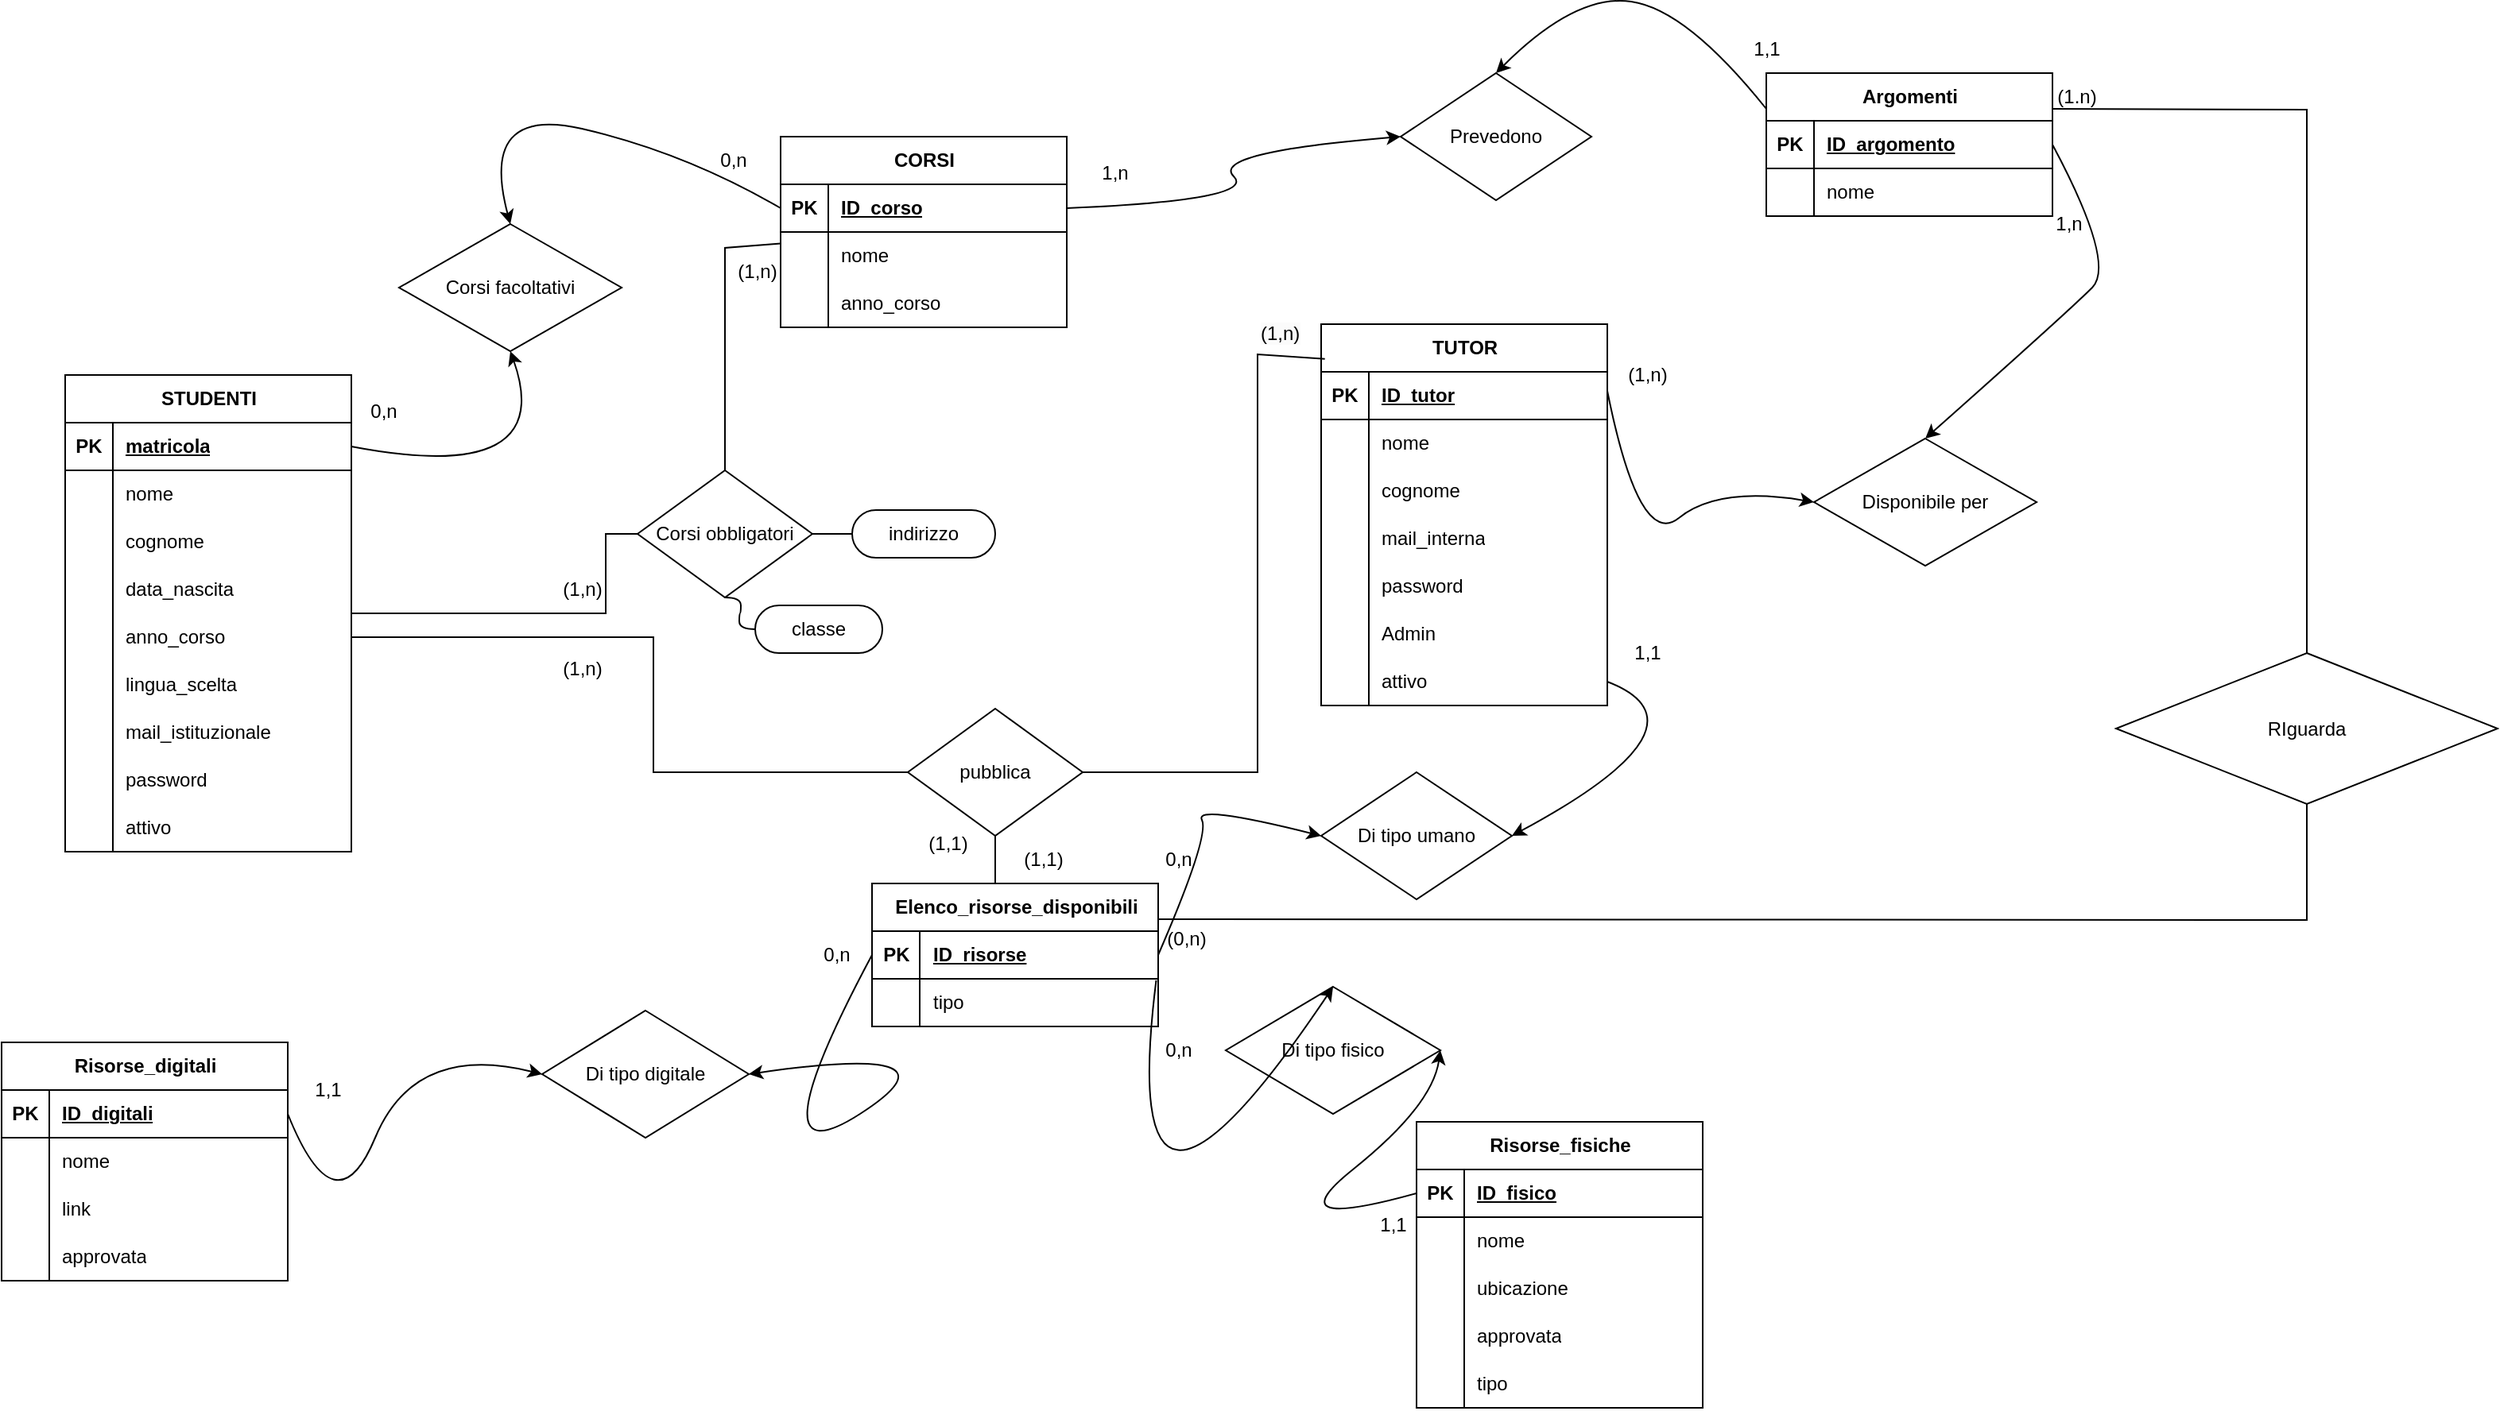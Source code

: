 <mxfile version="23.0.2" type="device" pages="2">
  <diagram name="Logico" id="xSrE0Z52AEHe8TzlICud">
    <mxGraphModel dx="2117" dy="1790" grid="1" gridSize="10" guides="1" tooltips="1" connect="1" arrows="1" fold="1" page="1" pageScale="1" pageWidth="827" pageHeight="1169" math="0" shadow="0">
      <root>
        <mxCell id="0" />
        <mxCell id="1" parent="0" />
        <mxCell id="vmNIQ4zGGt79tmXW76qw-1" value="STUDENTI" style="shape=table;startSize=30;container=1;collapsible=1;childLayout=tableLayout;fixedRows=1;rowLines=0;fontStyle=1;align=center;resizeLast=1;html=1;" parent="1" vertex="1">
          <mxGeometry x="-100" y="80" width="180" height="300" as="geometry" />
        </mxCell>
        <mxCell id="vmNIQ4zGGt79tmXW76qw-2" value="" style="shape=tableRow;horizontal=0;startSize=0;swimlaneHead=0;swimlaneBody=0;fillColor=none;collapsible=0;dropTarget=0;points=[[0,0.5],[1,0.5]];portConstraint=eastwest;top=0;left=0;right=0;bottom=1;" parent="vmNIQ4zGGt79tmXW76qw-1" vertex="1">
          <mxGeometry y="30" width="180" height="30" as="geometry" />
        </mxCell>
        <mxCell id="vmNIQ4zGGt79tmXW76qw-3" value="PK" style="shape=partialRectangle;connectable=0;fillColor=none;top=0;left=0;bottom=0;right=0;fontStyle=1;overflow=hidden;whiteSpace=wrap;html=1;" parent="vmNIQ4zGGt79tmXW76qw-2" vertex="1">
          <mxGeometry width="30" height="30" as="geometry">
            <mxRectangle width="30" height="30" as="alternateBounds" />
          </mxGeometry>
        </mxCell>
        <mxCell id="vmNIQ4zGGt79tmXW76qw-4" value="matricola" style="shape=partialRectangle;connectable=0;fillColor=none;top=0;left=0;bottom=0;right=0;align=left;spacingLeft=6;fontStyle=5;overflow=hidden;whiteSpace=wrap;html=1;" parent="vmNIQ4zGGt79tmXW76qw-2" vertex="1">
          <mxGeometry x="30" width="150" height="30" as="geometry">
            <mxRectangle width="150" height="30" as="alternateBounds" />
          </mxGeometry>
        </mxCell>
        <mxCell id="vmNIQ4zGGt79tmXW76qw-8" value="" style="shape=tableRow;horizontal=0;startSize=0;swimlaneHead=0;swimlaneBody=0;fillColor=none;collapsible=0;dropTarget=0;points=[[0,0.5],[1,0.5]];portConstraint=eastwest;top=0;left=0;right=0;bottom=0;" parent="vmNIQ4zGGt79tmXW76qw-1" vertex="1">
          <mxGeometry y="60" width="180" height="30" as="geometry" />
        </mxCell>
        <mxCell id="vmNIQ4zGGt79tmXW76qw-9" value="" style="shape=partialRectangle;connectable=0;fillColor=none;top=0;left=0;bottom=0;right=0;editable=1;overflow=hidden;whiteSpace=wrap;html=1;" parent="vmNIQ4zGGt79tmXW76qw-8" vertex="1">
          <mxGeometry width="30" height="30" as="geometry">
            <mxRectangle width="30" height="30" as="alternateBounds" />
          </mxGeometry>
        </mxCell>
        <mxCell id="vmNIQ4zGGt79tmXW76qw-10" value="nome" style="shape=partialRectangle;connectable=0;fillColor=none;top=0;left=0;bottom=0;right=0;align=left;spacingLeft=6;overflow=hidden;whiteSpace=wrap;html=1;" parent="vmNIQ4zGGt79tmXW76qw-8" vertex="1">
          <mxGeometry x="30" width="150" height="30" as="geometry">
            <mxRectangle width="150" height="30" as="alternateBounds" />
          </mxGeometry>
        </mxCell>
        <mxCell id="vmNIQ4zGGt79tmXW76qw-11" value="" style="shape=tableRow;horizontal=0;startSize=0;swimlaneHead=0;swimlaneBody=0;fillColor=none;collapsible=0;dropTarget=0;points=[[0,0.5],[1,0.5]];portConstraint=eastwest;top=0;left=0;right=0;bottom=0;" parent="vmNIQ4zGGt79tmXW76qw-1" vertex="1">
          <mxGeometry y="90" width="180" height="30" as="geometry" />
        </mxCell>
        <mxCell id="vmNIQ4zGGt79tmXW76qw-12" value="" style="shape=partialRectangle;connectable=0;fillColor=none;top=0;left=0;bottom=0;right=0;editable=1;overflow=hidden;whiteSpace=wrap;html=1;" parent="vmNIQ4zGGt79tmXW76qw-11" vertex="1">
          <mxGeometry width="30" height="30" as="geometry">
            <mxRectangle width="30" height="30" as="alternateBounds" />
          </mxGeometry>
        </mxCell>
        <mxCell id="vmNIQ4zGGt79tmXW76qw-13" value="cognome" style="shape=partialRectangle;connectable=0;fillColor=none;top=0;left=0;bottom=0;right=0;align=left;spacingLeft=6;overflow=hidden;whiteSpace=wrap;html=1;" parent="vmNIQ4zGGt79tmXW76qw-11" vertex="1">
          <mxGeometry x="30" width="150" height="30" as="geometry">
            <mxRectangle width="150" height="30" as="alternateBounds" />
          </mxGeometry>
        </mxCell>
        <mxCell id="vmNIQ4zGGt79tmXW76qw-14" value="" style="shape=tableRow;horizontal=0;startSize=0;swimlaneHead=0;swimlaneBody=0;fillColor=none;collapsible=0;dropTarget=0;points=[[0,0.5],[1,0.5]];portConstraint=eastwest;top=0;left=0;right=0;bottom=0;" parent="vmNIQ4zGGt79tmXW76qw-1" vertex="1">
          <mxGeometry y="120" width="180" height="30" as="geometry" />
        </mxCell>
        <mxCell id="vmNIQ4zGGt79tmXW76qw-15" value="" style="shape=partialRectangle;connectable=0;fillColor=none;top=0;left=0;bottom=0;right=0;editable=1;overflow=hidden;whiteSpace=wrap;html=1;" parent="vmNIQ4zGGt79tmXW76qw-14" vertex="1">
          <mxGeometry width="30" height="30" as="geometry">
            <mxRectangle width="30" height="30" as="alternateBounds" />
          </mxGeometry>
        </mxCell>
        <mxCell id="vmNIQ4zGGt79tmXW76qw-16" value="data_nascita" style="shape=partialRectangle;connectable=0;fillColor=none;top=0;left=0;bottom=0;right=0;align=left;spacingLeft=6;overflow=hidden;whiteSpace=wrap;html=1;" parent="vmNIQ4zGGt79tmXW76qw-14" vertex="1">
          <mxGeometry x="30" width="150" height="30" as="geometry">
            <mxRectangle width="150" height="30" as="alternateBounds" />
          </mxGeometry>
        </mxCell>
        <mxCell id="vmNIQ4zGGt79tmXW76qw-17" value="" style="shape=tableRow;horizontal=0;startSize=0;swimlaneHead=0;swimlaneBody=0;fillColor=none;collapsible=0;dropTarget=0;points=[[0,0.5],[1,0.5]];portConstraint=eastwest;top=0;left=0;right=0;bottom=0;" parent="vmNIQ4zGGt79tmXW76qw-1" vertex="1">
          <mxGeometry y="150" width="180" height="30" as="geometry" />
        </mxCell>
        <mxCell id="vmNIQ4zGGt79tmXW76qw-18" value="" style="shape=partialRectangle;connectable=0;fillColor=none;top=0;left=0;bottom=0;right=0;editable=1;overflow=hidden;whiteSpace=wrap;html=1;" parent="vmNIQ4zGGt79tmXW76qw-17" vertex="1">
          <mxGeometry width="30" height="30" as="geometry">
            <mxRectangle width="30" height="30" as="alternateBounds" />
          </mxGeometry>
        </mxCell>
        <mxCell id="vmNIQ4zGGt79tmXW76qw-19" value="anno_corso" style="shape=partialRectangle;connectable=0;fillColor=none;top=0;left=0;bottom=0;right=0;align=left;spacingLeft=6;overflow=hidden;whiteSpace=wrap;html=1;" parent="vmNIQ4zGGt79tmXW76qw-17" vertex="1">
          <mxGeometry x="30" width="150" height="30" as="geometry">
            <mxRectangle width="150" height="30" as="alternateBounds" />
          </mxGeometry>
        </mxCell>
        <mxCell id="vmNIQ4zGGt79tmXW76qw-23" value="" style="shape=tableRow;horizontal=0;startSize=0;swimlaneHead=0;swimlaneBody=0;fillColor=none;collapsible=0;dropTarget=0;points=[[0,0.5],[1,0.5]];portConstraint=eastwest;top=0;left=0;right=0;bottom=0;" parent="vmNIQ4zGGt79tmXW76qw-1" vertex="1">
          <mxGeometry y="180" width="180" height="30" as="geometry" />
        </mxCell>
        <mxCell id="vmNIQ4zGGt79tmXW76qw-24" value="" style="shape=partialRectangle;connectable=0;fillColor=none;top=0;left=0;bottom=0;right=0;editable=1;overflow=hidden;whiteSpace=wrap;html=1;" parent="vmNIQ4zGGt79tmXW76qw-23" vertex="1">
          <mxGeometry width="30" height="30" as="geometry">
            <mxRectangle width="30" height="30" as="alternateBounds" />
          </mxGeometry>
        </mxCell>
        <mxCell id="vmNIQ4zGGt79tmXW76qw-25" value="lingua_scelta" style="shape=partialRectangle;connectable=0;fillColor=none;top=0;left=0;bottom=0;right=0;align=left;spacingLeft=6;overflow=hidden;whiteSpace=wrap;html=1;" parent="vmNIQ4zGGt79tmXW76qw-23" vertex="1">
          <mxGeometry x="30" width="150" height="30" as="geometry">
            <mxRectangle width="150" height="30" as="alternateBounds" />
          </mxGeometry>
        </mxCell>
        <mxCell id="vmNIQ4zGGt79tmXW76qw-86" value="" style="shape=tableRow;horizontal=0;startSize=0;swimlaneHead=0;swimlaneBody=0;fillColor=none;collapsible=0;dropTarget=0;points=[[0,0.5],[1,0.5]];portConstraint=eastwest;top=0;left=0;right=0;bottom=0;" parent="vmNIQ4zGGt79tmXW76qw-1" vertex="1">
          <mxGeometry y="210" width="180" height="30" as="geometry" />
        </mxCell>
        <mxCell id="vmNIQ4zGGt79tmXW76qw-87" value="" style="shape=partialRectangle;connectable=0;fillColor=none;top=0;left=0;bottom=0;right=0;editable=1;overflow=hidden;whiteSpace=wrap;html=1;" parent="vmNIQ4zGGt79tmXW76qw-86" vertex="1">
          <mxGeometry width="30" height="30" as="geometry">
            <mxRectangle width="30" height="30" as="alternateBounds" />
          </mxGeometry>
        </mxCell>
        <mxCell id="vmNIQ4zGGt79tmXW76qw-88" value="mail_istituzionale" style="shape=partialRectangle;connectable=0;fillColor=none;top=0;left=0;bottom=0;right=0;align=left;spacingLeft=6;overflow=hidden;whiteSpace=wrap;html=1;" parent="vmNIQ4zGGt79tmXW76qw-86" vertex="1">
          <mxGeometry x="30" width="150" height="30" as="geometry">
            <mxRectangle width="150" height="30" as="alternateBounds" />
          </mxGeometry>
        </mxCell>
        <mxCell id="okGedbzVUSfq6vlXhXsi-14" value="" style="shape=tableRow;horizontal=0;startSize=0;swimlaneHead=0;swimlaneBody=0;fillColor=none;collapsible=0;dropTarget=0;points=[[0,0.5],[1,0.5]];portConstraint=eastwest;top=0;left=0;right=0;bottom=0;" parent="vmNIQ4zGGt79tmXW76qw-1" vertex="1">
          <mxGeometry y="240" width="180" height="30" as="geometry" />
        </mxCell>
        <mxCell id="okGedbzVUSfq6vlXhXsi-15" value="" style="shape=partialRectangle;connectable=0;fillColor=none;top=0;left=0;bottom=0;right=0;editable=1;overflow=hidden;whiteSpace=wrap;html=1;" parent="okGedbzVUSfq6vlXhXsi-14" vertex="1">
          <mxGeometry width="30" height="30" as="geometry">
            <mxRectangle width="30" height="30" as="alternateBounds" />
          </mxGeometry>
        </mxCell>
        <mxCell id="okGedbzVUSfq6vlXhXsi-16" value="password" style="shape=partialRectangle;connectable=0;fillColor=none;top=0;left=0;bottom=0;right=0;align=left;spacingLeft=6;overflow=hidden;whiteSpace=wrap;html=1;" parent="okGedbzVUSfq6vlXhXsi-14" vertex="1">
          <mxGeometry x="30" width="150" height="30" as="geometry">
            <mxRectangle width="150" height="30" as="alternateBounds" />
          </mxGeometry>
        </mxCell>
        <mxCell id="vmNIQ4zGGt79tmXW76qw-89" value="" style="shape=tableRow;horizontal=0;startSize=0;swimlaneHead=0;swimlaneBody=0;fillColor=none;collapsible=0;dropTarget=0;points=[[0,0.5],[1,0.5]];portConstraint=eastwest;top=0;left=0;right=0;bottom=0;" parent="vmNIQ4zGGt79tmXW76qw-1" vertex="1">
          <mxGeometry y="270" width="180" height="30" as="geometry" />
        </mxCell>
        <mxCell id="vmNIQ4zGGt79tmXW76qw-90" value="" style="shape=partialRectangle;connectable=0;fillColor=none;top=0;left=0;bottom=0;right=0;editable=1;overflow=hidden;whiteSpace=wrap;html=1;" parent="vmNIQ4zGGt79tmXW76qw-89" vertex="1">
          <mxGeometry width="30" height="30" as="geometry">
            <mxRectangle width="30" height="30" as="alternateBounds" />
          </mxGeometry>
        </mxCell>
        <mxCell id="vmNIQ4zGGt79tmXW76qw-91" value="attivo" style="shape=partialRectangle;connectable=0;fillColor=none;top=0;left=0;bottom=0;right=0;align=left;spacingLeft=6;overflow=hidden;whiteSpace=wrap;html=1;" parent="vmNIQ4zGGt79tmXW76qw-89" vertex="1">
          <mxGeometry x="30" width="150" height="30" as="geometry">
            <mxRectangle width="150" height="30" as="alternateBounds" />
          </mxGeometry>
        </mxCell>
        <mxCell id="vmNIQ4zGGt79tmXW76qw-26" value="CORSI" style="shape=table;startSize=30;container=1;collapsible=1;childLayout=tableLayout;fixedRows=1;rowLines=0;fontStyle=1;align=center;resizeLast=1;html=1;" parent="1" vertex="1">
          <mxGeometry x="350" y="-70" width="180" height="120" as="geometry" />
        </mxCell>
        <mxCell id="vmNIQ4zGGt79tmXW76qw-27" value="" style="shape=tableRow;horizontal=0;startSize=0;swimlaneHead=0;swimlaneBody=0;fillColor=none;collapsible=0;dropTarget=0;points=[[0,0.5],[1,0.5]];portConstraint=eastwest;top=0;left=0;right=0;bottom=1;" parent="vmNIQ4zGGt79tmXW76qw-26" vertex="1">
          <mxGeometry y="30" width="180" height="30" as="geometry" />
        </mxCell>
        <mxCell id="vmNIQ4zGGt79tmXW76qw-28" value="PK" style="shape=partialRectangle;connectable=0;fillColor=none;top=0;left=0;bottom=0;right=0;fontStyle=1;overflow=hidden;whiteSpace=wrap;html=1;" parent="vmNIQ4zGGt79tmXW76qw-27" vertex="1">
          <mxGeometry width="30" height="30" as="geometry">
            <mxRectangle width="30" height="30" as="alternateBounds" />
          </mxGeometry>
        </mxCell>
        <mxCell id="vmNIQ4zGGt79tmXW76qw-29" value="ID_corso" style="shape=partialRectangle;connectable=0;fillColor=none;top=0;left=0;bottom=0;right=0;align=left;spacingLeft=6;fontStyle=5;overflow=hidden;whiteSpace=wrap;html=1;" parent="vmNIQ4zGGt79tmXW76qw-27" vertex="1">
          <mxGeometry x="30" width="150" height="30" as="geometry">
            <mxRectangle width="150" height="30" as="alternateBounds" />
          </mxGeometry>
        </mxCell>
        <mxCell id="vmNIQ4zGGt79tmXW76qw-30" value="" style="shape=tableRow;horizontal=0;startSize=0;swimlaneHead=0;swimlaneBody=0;fillColor=none;collapsible=0;dropTarget=0;points=[[0,0.5],[1,0.5]];portConstraint=eastwest;top=0;left=0;right=0;bottom=0;" parent="vmNIQ4zGGt79tmXW76qw-26" vertex="1">
          <mxGeometry y="60" width="180" height="30" as="geometry" />
        </mxCell>
        <mxCell id="vmNIQ4zGGt79tmXW76qw-31" value="" style="shape=partialRectangle;connectable=0;fillColor=none;top=0;left=0;bottom=0;right=0;editable=1;overflow=hidden;whiteSpace=wrap;html=1;" parent="vmNIQ4zGGt79tmXW76qw-30" vertex="1">
          <mxGeometry width="30" height="30" as="geometry">
            <mxRectangle width="30" height="30" as="alternateBounds" />
          </mxGeometry>
        </mxCell>
        <mxCell id="vmNIQ4zGGt79tmXW76qw-32" value="nome" style="shape=partialRectangle;connectable=0;fillColor=none;top=0;left=0;bottom=0;right=0;align=left;spacingLeft=6;overflow=hidden;whiteSpace=wrap;html=1;" parent="vmNIQ4zGGt79tmXW76qw-30" vertex="1">
          <mxGeometry x="30" width="150" height="30" as="geometry">
            <mxRectangle width="150" height="30" as="alternateBounds" />
          </mxGeometry>
        </mxCell>
        <mxCell id="vmNIQ4zGGt79tmXW76qw-33" value="" style="shape=tableRow;horizontal=0;startSize=0;swimlaneHead=0;swimlaneBody=0;fillColor=none;collapsible=0;dropTarget=0;points=[[0,0.5],[1,0.5]];portConstraint=eastwest;top=0;left=0;right=0;bottom=0;" parent="vmNIQ4zGGt79tmXW76qw-26" vertex="1">
          <mxGeometry y="90" width="180" height="30" as="geometry" />
        </mxCell>
        <mxCell id="vmNIQ4zGGt79tmXW76qw-34" value="" style="shape=partialRectangle;connectable=0;fillColor=none;top=0;left=0;bottom=0;right=0;editable=1;overflow=hidden;whiteSpace=wrap;html=1;" parent="vmNIQ4zGGt79tmXW76qw-33" vertex="1">
          <mxGeometry width="30" height="30" as="geometry">
            <mxRectangle width="30" height="30" as="alternateBounds" />
          </mxGeometry>
        </mxCell>
        <mxCell id="vmNIQ4zGGt79tmXW76qw-35" value="anno_corso" style="shape=partialRectangle;connectable=0;fillColor=none;top=0;left=0;bottom=0;right=0;align=left;spacingLeft=6;overflow=hidden;whiteSpace=wrap;html=1;" parent="vmNIQ4zGGt79tmXW76qw-33" vertex="1">
          <mxGeometry x="30" width="150" height="30" as="geometry">
            <mxRectangle width="150" height="30" as="alternateBounds" />
          </mxGeometry>
        </mxCell>
        <mxCell id="vmNIQ4zGGt79tmXW76qw-42" value="TUTOR" style="shape=table;startSize=30;container=1;collapsible=1;childLayout=tableLayout;fixedRows=1;rowLines=0;fontStyle=1;align=center;resizeLast=1;html=1;" parent="1" vertex="1">
          <mxGeometry x="690" y="48" width="180" height="240" as="geometry" />
        </mxCell>
        <mxCell id="vmNIQ4zGGt79tmXW76qw-43" value="" style="shape=tableRow;horizontal=0;startSize=0;swimlaneHead=0;swimlaneBody=0;fillColor=none;collapsible=0;dropTarget=0;points=[[0,0.5],[1,0.5]];portConstraint=eastwest;top=0;left=0;right=0;bottom=1;" parent="vmNIQ4zGGt79tmXW76qw-42" vertex="1">
          <mxGeometry y="30" width="180" height="30" as="geometry" />
        </mxCell>
        <mxCell id="vmNIQ4zGGt79tmXW76qw-44" value="PK" style="shape=partialRectangle;connectable=0;fillColor=none;top=0;left=0;bottom=0;right=0;fontStyle=1;overflow=hidden;whiteSpace=wrap;html=1;" parent="vmNIQ4zGGt79tmXW76qw-43" vertex="1">
          <mxGeometry width="30" height="30" as="geometry">
            <mxRectangle width="30" height="30" as="alternateBounds" />
          </mxGeometry>
        </mxCell>
        <mxCell id="vmNIQ4zGGt79tmXW76qw-45" value="ID_tutor" style="shape=partialRectangle;connectable=0;fillColor=none;top=0;left=0;bottom=0;right=0;align=left;spacingLeft=6;fontStyle=5;overflow=hidden;whiteSpace=wrap;html=1;" parent="vmNIQ4zGGt79tmXW76qw-43" vertex="1">
          <mxGeometry x="30" width="150" height="30" as="geometry">
            <mxRectangle width="150" height="30" as="alternateBounds" />
          </mxGeometry>
        </mxCell>
        <mxCell id="vmNIQ4zGGt79tmXW76qw-49" value="" style="shape=tableRow;horizontal=0;startSize=0;swimlaneHead=0;swimlaneBody=0;fillColor=none;collapsible=0;dropTarget=0;points=[[0,0.5],[1,0.5]];portConstraint=eastwest;top=0;left=0;right=0;bottom=0;" parent="vmNIQ4zGGt79tmXW76qw-42" vertex="1">
          <mxGeometry y="60" width="180" height="30" as="geometry" />
        </mxCell>
        <mxCell id="vmNIQ4zGGt79tmXW76qw-50" value="" style="shape=partialRectangle;connectable=0;fillColor=none;top=0;left=0;bottom=0;right=0;editable=1;overflow=hidden;whiteSpace=wrap;html=1;" parent="vmNIQ4zGGt79tmXW76qw-49" vertex="1">
          <mxGeometry width="30" height="30" as="geometry">
            <mxRectangle width="30" height="30" as="alternateBounds" />
          </mxGeometry>
        </mxCell>
        <mxCell id="vmNIQ4zGGt79tmXW76qw-51" value="nome" style="shape=partialRectangle;connectable=0;fillColor=none;top=0;left=0;bottom=0;right=0;align=left;spacingLeft=6;overflow=hidden;whiteSpace=wrap;html=1;" parent="vmNIQ4zGGt79tmXW76qw-49" vertex="1">
          <mxGeometry x="30" width="150" height="30" as="geometry">
            <mxRectangle width="150" height="30" as="alternateBounds" />
          </mxGeometry>
        </mxCell>
        <mxCell id="vmNIQ4zGGt79tmXW76qw-52" value="" style="shape=tableRow;horizontal=0;startSize=0;swimlaneHead=0;swimlaneBody=0;fillColor=none;collapsible=0;dropTarget=0;points=[[0,0.5],[1,0.5]];portConstraint=eastwest;top=0;left=0;right=0;bottom=0;" parent="vmNIQ4zGGt79tmXW76qw-42" vertex="1">
          <mxGeometry y="90" width="180" height="30" as="geometry" />
        </mxCell>
        <mxCell id="vmNIQ4zGGt79tmXW76qw-53" value="" style="shape=partialRectangle;connectable=0;fillColor=none;top=0;left=0;bottom=0;right=0;editable=1;overflow=hidden;whiteSpace=wrap;html=1;" parent="vmNIQ4zGGt79tmXW76qw-52" vertex="1">
          <mxGeometry width="30" height="30" as="geometry">
            <mxRectangle width="30" height="30" as="alternateBounds" />
          </mxGeometry>
        </mxCell>
        <mxCell id="vmNIQ4zGGt79tmXW76qw-54" value="cognome" style="shape=partialRectangle;connectable=0;fillColor=none;top=0;left=0;bottom=0;right=0;align=left;spacingLeft=6;overflow=hidden;whiteSpace=wrap;html=1;" parent="vmNIQ4zGGt79tmXW76qw-52" vertex="1">
          <mxGeometry x="30" width="150" height="30" as="geometry">
            <mxRectangle width="150" height="30" as="alternateBounds" />
          </mxGeometry>
        </mxCell>
        <mxCell id="vmNIQ4zGGt79tmXW76qw-55" value="" style="shape=tableRow;horizontal=0;startSize=0;swimlaneHead=0;swimlaneBody=0;fillColor=none;collapsible=0;dropTarget=0;points=[[0,0.5],[1,0.5]];portConstraint=eastwest;top=0;left=0;right=0;bottom=0;" parent="vmNIQ4zGGt79tmXW76qw-42" vertex="1">
          <mxGeometry y="120" width="180" height="30" as="geometry" />
        </mxCell>
        <mxCell id="vmNIQ4zGGt79tmXW76qw-56" value="" style="shape=partialRectangle;connectable=0;fillColor=none;top=0;left=0;bottom=0;right=0;editable=1;overflow=hidden;whiteSpace=wrap;html=1;" parent="vmNIQ4zGGt79tmXW76qw-55" vertex="1">
          <mxGeometry width="30" height="30" as="geometry">
            <mxRectangle width="30" height="30" as="alternateBounds" />
          </mxGeometry>
        </mxCell>
        <mxCell id="vmNIQ4zGGt79tmXW76qw-57" value="mail_interna" style="shape=partialRectangle;connectable=0;fillColor=none;top=0;left=0;bottom=0;right=0;align=left;spacingLeft=6;overflow=hidden;whiteSpace=wrap;html=1;" parent="vmNIQ4zGGt79tmXW76qw-55" vertex="1">
          <mxGeometry x="30" width="150" height="30" as="geometry">
            <mxRectangle width="150" height="30" as="alternateBounds" />
          </mxGeometry>
        </mxCell>
        <mxCell id="vmNIQ4zGGt79tmXW76qw-58" value="" style="shape=tableRow;horizontal=0;startSize=0;swimlaneHead=0;swimlaneBody=0;fillColor=none;collapsible=0;dropTarget=0;points=[[0,0.5],[1,0.5]];portConstraint=eastwest;top=0;left=0;right=0;bottom=0;" parent="vmNIQ4zGGt79tmXW76qw-42" vertex="1">
          <mxGeometry y="150" width="180" height="30" as="geometry" />
        </mxCell>
        <mxCell id="vmNIQ4zGGt79tmXW76qw-59" value="" style="shape=partialRectangle;connectable=0;fillColor=none;top=0;left=0;bottom=0;right=0;editable=1;overflow=hidden;whiteSpace=wrap;html=1;" parent="vmNIQ4zGGt79tmXW76qw-58" vertex="1">
          <mxGeometry width="30" height="30" as="geometry">
            <mxRectangle width="30" height="30" as="alternateBounds" />
          </mxGeometry>
        </mxCell>
        <mxCell id="vmNIQ4zGGt79tmXW76qw-60" value="password" style="shape=partialRectangle;connectable=0;fillColor=none;top=0;left=0;bottom=0;right=0;align=left;spacingLeft=6;overflow=hidden;whiteSpace=wrap;html=1;" parent="vmNIQ4zGGt79tmXW76qw-58" vertex="1">
          <mxGeometry x="30" width="150" height="30" as="geometry">
            <mxRectangle width="150" height="30" as="alternateBounds" />
          </mxGeometry>
        </mxCell>
        <mxCell id="okGedbzVUSfq6vlXhXsi-17" value="" style="shape=tableRow;horizontal=0;startSize=0;swimlaneHead=0;swimlaneBody=0;fillColor=none;collapsible=0;dropTarget=0;points=[[0,0.5],[1,0.5]];portConstraint=eastwest;top=0;left=0;right=0;bottom=0;" parent="vmNIQ4zGGt79tmXW76qw-42" vertex="1">
          <mxGeometry y="180" width="180" height="30" as="geometry" />
        </mxCell>
        <mxCell id="okGedbzVUSfq6vlXhXsi-18" value="" style="shape=partialRectangle;connectable=0;fillColor=none;top=0;left=0;bottom=0;right=0;editable=1;overflow=hidden;whiteSpace=wrap;html=1;" parent="okGedbzVUSfq6vlXhXsi-17" vertex="1">
          <mxGeometry width="30" height="30" as="geometry">
            <mxRectangle width="30" height="30" as="alternateBounds" />
          </mxGeometry>
        </mxCell>
        <mxCell id="okGedbzVUSfq6vlXhXsi-19" value="Admin" style="shape=partialRectangle;connectable=0;fillColor=none;top=0;left=0;bottom=0;right=0;align=left;spacingLeft=6;overflow=hidden;whiteSpace=wrap;html=1;" parent="okGedbzVUSfq6vlXhXsi-17" vertex="1">
          <mxGeometry x="30" width="150" height="30" as="geometry">
            <mxRectangle width="150" height="30" as="alternateBounds" />
          </mxGeometry>
        </mxCell>
        <mxCell id="vmNIQ4zGGt79tmXW76qw-61" value="" style="shape=tableRow;horizontal=0;startSize=0;swimlaneHead=0;swimlaneBody=0;fillColor=none;collapsible=0;dropTarget=0;points=[[0,0.5],[1,0.5]];portConstraint=eastwest;top=0;left=0;right=0;bottom=0;" parent="vmNIQ4zGGt79tmXW76qw-42" vertex="1">
          <mxGeometry y="210" width="180" height="30" as="geometry" />
        </mxCell>
        <mxCell id="vmNIQ4zGGt79tmXW76qw-62" value="" style="shape=partialRectangle;connectable=0;fillColor=none;top=0;left=0;bottom=0;right=0;editable=1;overflow=hidden;whiteSpace=wrap;html=1;" parent="vmNIQ4zGGt79tmXW76qw-61" vertex="1">
          <mxGeometry width="30" height="30" as="geometry">
            <mxRectangle width="30" height="30" as="alternateBounds" />
          </mxGeometry>
        </mxCell>
        <mxCell id="vmNIQ4zGGt79tmXW76qw-63" value="attivo" style="shape=partialRectangle;connectable=0;fillColor=none;top=0;left=0;bottom=0;right=0;align=left;spacingLeft=6;overflow=hidden;whiteSpace=wrap;html=1;" parent="vmNIQ4zGGt79tmXW76qw-61" vertex="1">
          <mxGeometry x="30" width="150" height="30" as="geometry">
            <mxRectangle width="150" height="30" as="alternateBounds" />
          </mxGeometry>
        </mxCell>
        <mxCell id="vmNIQ4zGGt79tmXW76qw-67" value="Elenco_risorse_disponibili" style="shape=table;startSize=30;container=1;collapsible=1;childLayout=tableLayout;fixedRows=1;rowLines=0;fontStyle=1;align=center;resizeLast=1;html=1;" parent="1" vertex="1">
          <mxGeometry x="407.5" y="400" width="180" height="90" as="geometry" />
        </mxCell>
        <mxCell id="vmNIQ4zGGt79tmXW76qw-68" value="" style="shape=tableRow;horizontal=0;startSize=0;swimlaneHead=0;swimlaneBody=0;fillColor=none;collapsible=0;dropTarget=0;points=[[0,0.5],[1,0.5]];portConstraint=eastwest;top=0;left=0;right=0;bottom=1;" parent="vmNIQ4zGGt79tmXW76qw-67" vertex="1">
          <mxGeometry y="30" width="180" height="30" as="geometry" />
        </mxCell>
        <mxCell id="vmNIQ4zGGt79tmXW76qw-69" value="PK" style="shape=partialRectangle;connectable=0;fillColor=none;top=0;left=0;bottom=0;right=0;fontStyle=1;overflow=hidden;whiteSpace=wrap;html=1;" parent="vmNIQ4zGGt79tmXW76qw-68" vertex="1">
          <mxGeometry width="30" height="30" as="geometry">
            <mxRectangle width="30" height="30" as="alternateBounds" />
          </mxGeometry>
        </mxCell>
        <mxCell id="vmNIQ4zGGt79tmXW76qw-70" value="ID_risorse" style="shape=partialRectangle;connectable=0;fillColor=none;top=0;left=0;bottom=0;right=0;align=left;spacingLeft=6;fontStyle=5;overflow=hidden;whiteSpace=wrap;html=1;" parent="vmNIQ4zGGt79tmXW76qw-68" vertex="1">
          <mxGeometry x="30" width="150" height="30" as="geometry">
            <mxRectangle width="150" height="30" as="alternateBounds" />
          </mxGeometry>
        </mxCell>
        <mxCell id="okGedbzVUSfq6vlXhXsi-62" value="" style="shape=tableRow;horizontal=0;startSize=0;swimlaneHead=0;swimlaneBody=0;fillColor=none;collapsible=0;dropTarget=0;points=[[0,0.5],[1,0.5]];portConstraint=eastwest;top=0;left=0;right=0;bottom=0;" parent="vmNIQ4zGGt79tmXW76qw-67" vertex="1">
          <mxGeometry y="60" width="180" height="30" as="geometry" />
        </mxCell>
        <mxCell id="okGedbzVUSfq6vlXhXsi-63" value="" style="shape=partialRectangle;connectable=0;fillColor=none;top=0;left=0;bottom=0;right=0;editable=1;overflow=hidden;whiteSpace=wrap;html=1;" parent="okGedbzVUSfq6vlXhXsi-62" vertex="1">
          <mxGeometry width="30" height="30" as="geometry">
            <mxRectangle width="30" height="30" as="alternateBounds" />
          </mxGeometry>
        </mxCell>
        <mxCell id="okGedbzVUSfq6vlXhXsi-64" value="tipo" style="shape=partialRectangle;connectable=0;fillColor=none;top=0;left=0;bottom=0;right=0;align=left;spacingLeft=6;overflow=hidden;whiteSpace=wrap;html=1;" parent="okGedbzVUSfq6vlXhXsi-62" vertex="1">
          <mxGeometry x="30" width="150" height="30" as="geometry">
            <mxRectangle width="150" height="30" as="alternateBounds" />
          </mxGeometry>
        </mxCell>
        <mxCell id="vmNIQ4zGGt79tmXW76qw-80" value="(1,n)" style="text;html=1;align=center;verticalAlign=middle;resizable=0;points=[];autosize=1;strokeColor=none;fillColor=none;" parent="1" vertex="1">
          <mxGeometry x="200" y="200" width="50" height="30" as="geometry" />
        </mxCell>
        <mxCell id="vmNIQ4zGGt79tmXW76qw-81" value="(1,n)" style="text;html=1;align=center;verticalAlign=middle;resizable=0;points=[];autosize=1;strokeColor=none;fillColor=none;" parent="1" vertex="1">
          <mxGeometry x="310" width="50" height="30" as="geometry" />
        </mxCell>
        <mxCell id="vmNIQ4zGGt79tmXW76qw-83" value="(1,1)" style="text;html=1;align=center;verticalAlign=middle;resizable=0;points=[];autosize=1;strokeColor=none;fillColor=none;" parent="1" vertex="1">
          <mxGeometry x="490" y="370" width="50" height="30" as="geometry" />
        </mxCell>
        <mxCell id="vmNIQ4zGGt79tmXW76qw-84" value="(1,1)" style="text;html=1;align=center;verticalAlign=middle;resizable=0;points=[];autosize=1;strokeColor=none;fillColor=none;" parent="1" vertex="1">
          <mxGeometry x="430" y="360" width="50" height="30" as="geometry" />
        </mxCell>
        <mxCell id="vmNIQ4zGGt79tmXW76qw-96" value="Corsi obbligatori" style="rhombus;whiteSpace=wrap;html=1;" parent="1" vertex="1">
          <mxGeometry x="260" y="140" width="110" height="80" as="geometry" />
        </mxCell>
        <mxCell id="vmNIQ4zGGt79tmXW76qw-97" value="" style="endArrow=none;html=1;rounded=0;entryX=0;entryY=0.5;entryDx=0;entryDy=0;" parent="1" source="vmNIQ4zGGt79tmXW76qw-1" target="vmNIQ4zGGt79tmXW76qw-96" edge="1">
          <mxGeometry width="50" height="50" relative="1" as="geometry">
            <mxPoint x="390" y="320" as="sourcePoint" />
            <mxPoint x="440" y="270" as="targetPoint" />
            <Array as="points">
              <mxPoint x="240" y="230" />
              <mxPoint x="240" y="180" />
            </Array>
          </mxGeometry>
        </mxCell>
        <mxCell id="vmNIQ4zGGt79tmXW76qw-98" value="" style="endArrow=none;html=1;rounded=0;exitX=0.5;exitY=0;exitDx=0;exitDy=0;" parent="1" source="vmNIQ4zGGt79tmXW76qw-96" target="vmNIQ4zGGt79tmXW76qw-26" edge="1">
          <mxGeometry width="50" height="50" relative="1" as="geometry">
            <mxPoint x="390" y="260" as="sourcePoint" />
            <mxPoint x="440" y="210" as="targetPoint" />
            <Array as="points">
              <mxPoint x="315" />
            </Array>
          </mxGeometry>
        </mxCell>
        <mxCell id="vmNIQ4zGGt79tmXW76qw-102" value="pubblica" style="rhombus;whiteSpace=wrap;html=1;" parent="1" vertex="1">
          <mxGeometry x="430" y="290" width="110" height="80" as="geometry" />
        </mxCell>
        <mxCell id="vmNIQ4zGGt79tmXW76qw-103" value="" style="endArrow=none;html=1;rounded=0;entryX=0;entryY=0.5;entryDx=0;entryDy=0;" parent="1" source="vmNIQ4zGGt79tmXW76qw-17" target="vmNIQ4zGGt79tmXW76qw-102" edge="1">
          <mxGeometry width="50" height="50" relative="1" as="geometry">
            <mxPoint x="390" y="400" as="sourcePoint" />
            <mxPoint x="440" y="350" as="targetPoint" />
            <Array as="points">
              <mxPoint x="270" y="245" />
              <mxPoint x="270" y="330" />
            </Array>
          </mxGeometry>
        </mxCell>
        <mxCell id="vmNIQ4zGGt79tmXW76qw-104" value="" style="endArrow=none;html=1;rounded=0;exitX=0.5;exitY=1;exitDx=0;exitDy=0;" parent="1" source="vmNIQ4zGGt79tmXW76qw-102" edge="1">
          <mxGeometry width="50" height="50" relative="1" as="geometry">
            <mxPoint x="390" y="200" as="sourcePoint" />
            <mxPoint x="485" y="400" as="targetPoint" />
          </mxGeometry>
        </mxCell>
        <mxCell id="vmNIQ4zGGt79tmXW76qw-105" value="" style="endArrow=none;html=1;rounded=0;exitX=1;exitY=0.5;exitDx=0;exitDy=0;entryX=0.013;entryY=0.091;entryDx=0;entryDy=0;entryPerimeter=0;" parent="1" source="vmNIQ4zGGt79tmXW76qw-102" target="vmNIQ4zGGt79tmXW76qw-42" edge="1">
          <mxGeometry width="50" height="50" relative="1" as="geometry">
            <mxPoint x="390" y="320" as="sourcePoint" />
            <mxPoint x="670" y="330" as="targetPoint" />
            <Array as="points">
              <mxPoint x="650" y="330" />
              <mxPoint x="650" y="67" />
            </Array>
          </mxGeometry>
        </mxCell>
        <mxCell id="vmNIQ4zGGt79tmXW76qw-106" value="(1,n)" style="text;html=1;align=center;verticalAlign=middle;resizable=0;points=[];autosize=1;strokeColor=none;fillColor=none;" parent="1" vertex="1">
          <mxGeometry x="200" y="250" width="50" height="30" as="geometry" />
        </mxCell>
        <mxCell id="vmNIQ4zGGt79tmXW76qw-107" value="&lt;span style=&quot;color: rgb(0, 0, 0); font-family: Helvetica; font-size: 12px; font-style: normal; font-variant-ligatures: normal; font-variant-caps: normal; font-weight: 400; letter-spacing: normal; orphans: 2; text-align: center; text-indent: 0px; text-transform: none; widows: 2; word-spacing: 0px; -webkit-text-stroke-width: 0px; background-color: rgb(251, 251, 251); text-decoration-thickness: initial; text-decoration-style: initial; text-decoration-color: initial; float: none; display: inline !important;&quot;&gt;(1,n)&lt;/span&gt;" style="text;whiteSpace=wrap;html=1;" parent="1" vertex="1">
          <mxGeometry x="650" y="40" width="60" height="40" as="geometry" />
        </mxCell>
        <mxCell id="okGedbzVUSfq6vlXhXsi-33" value="Risorse_digitali" style="shape=table;startSize=30;container=1;collapsible=1;childLayout=tableLayout;fixedRows=1;rowLines=0;fontStyle=1;align=center;resizeLast=1;html=1;" parent="1" vertex="1">
          <mxGeometry x="-140" y="500" width="180" height="150" as="geometry" />
        </mxCell>
        <mxCell id="okGedbzVUSfq6vlXhXsi-34" value="" style="shape=tableRow;horizontal=0;startSize=0;swimlaneHead=0;swimlaneBody=0;fillColor=none;collapsible=0;dropTarget=0;points=[[0,0.5],[1,0.5]];portConstraint=eastwest;top=0;left=0;right=0;bottom=1;" parent="okGedbzVUSfq6vlXhXsi-33" vertex="1">
          <mxGeometry y="30" width="180" height="30" as="geometry" />
        </mxCell>
        <mxCell id="okGedbzVUSfq6vlXhXsi-35" value="PK" style="shape=partialRectangle;connectable=0;fillColor=none;top=0;left=0;bottom=0;right=0;fontStyle=1;overflow=hidden;whiteSpace=wrap;html=1;" parent="okGedbzVUSfq6vlXhXsi-34" vertex="1">
          <mxGeometry width="30" height="30" as="geometry">
            <mxRectangle width="30" height="30" as="alternateBounds" />
          </mxGeometry>
        </mxCell>
        <mxCell id="okGedbzVUSfq6vlXhXsi-36" value="ID_digitali" style="shape=partialRectangle;connectable=0;fillColor=none;top=0;left=0;bottom=0;right=0;align=left;spacingLeft=6;fontStyle=5;overflow=hidden;whiteSpace=wrap;html=1;" parent="okGedbzVUSfq6vlXhXsi-34" vertex="1">
          <mxGeometry x="30" width="150" height="30" as="geometry">
            <mxRectangle width="150" height="30" as="alternateBounds" />
          </mxGeometry>
        </mxCell>
        <mxCell id="okGedbzVUSfq6vlXhXsi-37" value="" style="shape=tableRow;horizontal=0;startSize=0;swimlaneHead=0;swimlaneBody=0;fillColor=none;collapsible=0;dropTarget=0;points=[[0,0.5],[1,0.5]];portConstraint=eastwest;top=0;left=0;right=0;bottom=0;" parent="okGedbzVUSfq6vlXhXsi-33" vertex="1">
          <mxGeometry y="60" width="180" height="30" as="geometry" />
        </mxCell>
        <mxCell id="okGedbzVUSfq6vlXhXsi-38" value="" style="shape=partialRectangle;connectable=0;fillColor=none;top=0;left=0;bottom=0;right=0;editable=1;overflow=hidden;whiteSpace=wrap;html=1;" parent="okGedbzVUSfq6vlXhXsi-37" vertex="1">
          <mxGeometry width="30" height="30" as="geometry">
            <mxRectangle width="30" height="30" as="alternateBounds" />
          </mxGeometry>
        </mxCell>
        <mxCell id="okGedbzVUSfq6vlXhXsi-39" value="nome" style="shape=partialRectangle;connectable=0;fillColor=none;top=0;left=0;bottom=0;right=0;align=left;spacingLeft=6;overflow=hidden;whiteSpace=wrap;html=1;" parent="okGedbzVUSfq6vlXhXsi-37" vertex="1">
          <mxGeometry x="30" width="150" height="30" as="geometry">
            <mxRectangle width="150" height="30" as="alternateBounds" />
          </mxGeometry>
        </mxCell>
        <mxCell id="okGedbzVUSfq6vlXhXsi-40" value="" style="shape=tableRow;horizontal=0;startSize=0;swimlaneHead=0;swimlaneBody=0;fillColor=none;collapsible=0;dropTarget=0;points=[[0,0.5],[1,0.5]];portConstraint=eastwest;top=0;left=0;right=0;bottom=0;" parent="okGedbzVUSfq6vlXhXsi-33" vertex="1">
          <mxGeometry y="90" width="180" height="30" as="geometry" />
        </mxCell>
        <mxCell id="okGedbzVUSfq6vlXhXsi-41" value="" style="shape=partialRectangle;connectable=0;fillColor=none;top=0;left=0;bottom=0;right=0;editable=1;overflow=hidden;whiteSpace=wrap;html=1;" parent="okGedbzVUSfq6vlXhXsi-40" vertex="1">
          <mxGeometry width="30" height="30" as="geometry">
            <mxRectangle width="30" height="30" as="alternateBounds" />
          </mxGeometry>
        </mxCell>
        <mxCell id="okGedbzVUSfq6vlXhXsi-42" value="link" style="shape=partialRectangle;connectable=0;fillColor=none;top=0;left=0;bottom=0;right=0;align=left;spacingLeft=6;overflow=hidden;whiteSpace=wrap;html=1;" parent="okGedbzVUSfq6vlXhXsi-40" vertex="1">
          <mxGeometry x="30" width="150" height="30" as="geometry">
            <mxRectangle width="150" height="30" as="alternateBounds" />
          </mxGeometry>
        </mxCell>
        <mxCell id="okGedbzVUSfq6vlXhXsi-43" value="" style="shape=tableRow;horizontal=0;startSize=0;swimlaneHead=0;swimlaneBody=0;fillColor=none;collapsible=0;dropTarget=0;points=[[0,0.5],[1,0.5]];portConstraint=eastwest;top=0;left=0;right=0;bottom=0;" parent="okGedbzVUSfq6vlXhXsi-33" vertex="1">
          <mxGeometry y="120" width="180" height="30" as="geometry" />
        </mxCell>
        <mxCell id="okGedbzVUSfq6vlXhXsi-44" value="" style="shape=partialRectangle;connectable=0;fillColor=none;top=0;left=0;bottom=0;right=0;editable=1;overflow=hidden;whiteSpace=wrap;html=1;" parent="okGedbzVUSfq6vlXhXsi-43" vertex="1">
          <mxGeometry width="30" height="30" as="geometry">
            <mxRectangle width="30" height="30" as="alternateBounds" />
          </mxGeometry>
        </mxCell>
        <mxCell id="okGedbzVUSfq6vlXhXsi-45" value="approvata" style="shape=partialRectangle;connectable=0;fillColor=none;top=0;left=0;bottom=0;right=0;align=left;spacingLeft=6;overflow=hidden;whiteSpace=wrap;html=1;" parent="okGedbzVUSfq6vlXhXsi-43" vertex="1">
          <mxGeometry x="30" width="150" height="30" as="geometry">
            <mxRectangle width="150" height="30" as="alternateBounds" />
          </mxGeometry>
        </mxCell>
        <mxCell id="okGedbzVUSfq6vlXhXsi-46" value="Risorse_fisiche" style="shape=table;startSize=30;container=1;collapsible=1;childLayout=tableLayout;fixedRows=1;rowLines=0;fontStyle=1;align=center;resizeLast=1;html=1;" parent="1" vertex="1">
          <mxGeometry x="750" y="550" width="180" height="180" as="geometry" />
        </mxCell>
        <mxCell id="okGedbzVUSfq6vlXhXsi-47" value="" style="shape=tableRow;horizontal=0;startSize=0;swimlaneHead=0;swimlaneBody=0;fillColor=none;collapsible=0;dropTarget=0;points=[[0,0.5],[1,0.5]];portConstraint=eastwest;top=0;left=0;right=0;bottom=1;" parent="okGedbzVUSfq6vlXhXsi-46" vertex="1">
          <mxGeometry y="30" width="180" height="30" as="geometry" />
        </mxCell>
        <mxCell id="okGedbzVUSfq6vlXhXsi-48" value="PK" style="shape=partialRectangle;connectable=0;fillColor=none;top=0;left=0;bottom=0;right=0;fontStyle=1;overflow=hidden;whiteSpace=wrap;html=1;" parent="okGedbzVUSfq6vlXhXsi-47" vertex="1">
          <mxGeometry width="30" height="30" as="geometry">
            <mxRectangle width="30" height="30" as="alternateBounds" />
          </mxGeometry>
        </mxCell>
        <mxCell id="okGedbzVUSfq6vlXhXsi-49" value="ID_fisico" style="shape=partialRectangle;connectable=0;fillColor=none;top=0;left=0;bottom=0;right=0;align=left;spacingLeft=6;fontStyle=5;overflow=hidden;whiteSpace=wrap;html=1;" parent="okGedbzVUSfq6vlXhXsi-47" vertex="1">
          <mxGeometry x="30" width="150" height="30" as="geometry">
            <mxRectangle width="150" height="30" as="alternateBounds" />
          </mxGeometry>
        </mxCell>
        <mxCell id="okGedbzVUSfq6vlXhXsi-50" value="" style="shape=tableRow;horizontal=0;startSize=0;swimlaneHead=0;swimlaneBody=0;fillColor=none;collapsible=0;dropTarget=0;points=[[0,0.5],[1,0.5]];portConstraint=eastwest;top=0;left=0;right=0;bottom=0;" parent="okGedbzVUSfq6vlXhXsi-46" vertex="1">
          <mxGeometry y="60" width="180" height="30" as="geometry" />
        </mxCell>
        <mxCell id="okGedbzVUSfq6vlXhXsi-51" value="" style="shape=partialRectangle;connectable=0;fillColor=none;top=0;left=0;bottom=0;right=0;editable=1;overflow=hidden;whiteSpace=wrap;html=1;" parent="okGedbzVUSfq6vlXhXsi-50" vertex="1">
          <mxGeometry width="30" height="30" as="geometry">
            <mxRectangle width="30" height="30" as="alternateBounds" />
          </mxGeometry>
        </mxCell>
        <mxCell id="okGedbzVUSfq6vlXhXsi-52" value="nome" style="shape=partialRectangle;connectable=0;fillColor=none;top=0;left=0;bottom=0;right=0;align=left;spacingLeft=6;overflow=hidden;whiteSpace=wrap;html=1;" parent="okGedbzVUSfq6vlXhXsi-50" vertex="1">
          <mxGeometry x="30" width="150" height="30" as="geometry">
            <mxRectangle width="150" height="30" as="alternateBounds" />
          </mxGeometry>
        </mxCell>
        <mxCell id="okGedbzVUSfq6vlXhXsi-53" value="" style="shape=tableRow;horizontal=0;startSize=0;swimlaneHead=0;swimlaneBody=0;fillColor=none;collapsible=0;dropTarget=0;points=[[0,0.5],[1,0.5]];portConstraint=eastwest;top=0;left=0;right=0;bottom=0;" parent="okGedbzVUSfq6vlXhXsi-46" vertex="1">
          <mxGeometry y="90" width="180" height="30" as="geometry" />
        </mxCell>
        <mxCell id="okGedbzVUSfq6vlXhXsi-54" value="" style="shape=partialRectangle;connectable=0;fillColor=none;top=0;left=0;bottom=0;right=0;editable=1;overflow=hidden;whiteSpace=wrap;html=1;" parent="okGedbzVUSfq6vlXhXsi-53" vertex="1">
          <mxGeometry width="30" height="30" as="geometry">
            <mxRectangle width="30" height="30" as="alternateBounds" />
          </mxGeometry>
        </mxCell>
        <mxCell id="okGedbzVUSfq6vlXhXsi-55" value="ubicazione" style="shape=partialRectangle;connectable=0;fillColor=none;top=0;left=0;bottom=0;right=0;align=left;spacingLeft=6;overflow=hidden;whiteSpace=wrap;html=1;" parent="okGedbzVUSfq6vlXhXsi-53" vertex="1">
          <mxGeometry x="30" width="150" height="30" as="geometry">
            <mxRectangle width="150" height="30" as="alternateBounds" />
          </mxGeometry>
        </mxCell>
        <mxCell id="okGedbzVUSfq6vlXhXsi-56" value="" style="shape=tableRow;horizontal=0;startSize=0;swimlaneHead=0;swimlaneBody=0;fillColor=none;collapsible=0;dropTarget=0;points=[[0,0.5],[1,0.5]];portConstraint=eastwest;top=0;left=0;right=0;bottom=0;" parent="okGedbzVUSfq6vlXhXsi-46" vertex="1">
          <mxGeometry y="120" width="180" height="30" as="geometry" />
        </mxCell>
        <mxCell id="okGedbzVUSfq6vlXhXsi-57" value="" style="shape=partialRectangle;connectable=0;fillColor=none;top=0;left=0;bottom=0;right=0;editable=1;overflow=hidden;whiteSpace=wrap;html=1;" parent="okGedbzVUSfq6vlXhXsi-56" vertex="1">
          <mxGeometry width="30" height="30" as="geometry">
            <mxRectangle width="30" height="30" as="alternateBounds" />
          </mxGeometry>
        </mxCell>
        <mxCell id="okGedbzVUSfq6vlXhXsi-58" value="approvata" style="shape=partialRectangle;connectable=0;fillColor=none;top=0;left=0;bottom=0;right=0;align=left;spacingLeft=6;overflow=hidden;whiteSpace=wrap;html=1;" parent="okGedbzVUSfq6vlXhXsi-56" vertex="1">
          <mxGeometry x="30" width="150" height="30" as="geometry">
            <mxRectangle width="150" height="30" as="alternateBounds" />
          </mxGeometry>
        </mxCell>
        <mxCell id="okGedbzVUSfq6vlXhXsi-59" value="" style="shape=tableRow;horizontal=0;startSize=0;swimlaneHead=0;swimlaneBody=0;fillColor=none;collapsible=0;dropTarget=0;points=[[0,0.5],[1,0.5]];portConstraint=eastwest;top=0;left=0;right=0;bottom=0;" parent="okGedbzVUSfq6vlXhXsi-46" vertex="1">
          <mxGeometry y="150" width="180" height="30" as="geometry" />
        </mxCell>
        <mxCell id="okGedbzVUSfq6vlXhXsi-60" value="" style="shape=partialRectangle;connectable=0;fillColor=none;top=0;left=0;bottom=0;right=0;editable=1;overflow=hidden;whiteSpace=wrap;html=1;" parent="okGedbzVUSfq6vlXhXsi-59" vertex="1">
          <mxGeometry width="30" height="30" as="geometry">
            <mxRectangle width="30" height="30" as="alternateBounds" />
          </mxGeometry>
        </mxCell>
        <mxCell id="okGedbzVUSfq6vlXhXsi-61" value="tipo" style="shape=partialRectangle;connectable=0;fillColor=none;top=0;left=0;bottom=0;right=0;align=left;spacingLeft=6;overflow=hidden;whiteSpace=wrap;html=1;" parent="okGedbzVUSfq6vlXhXsi-59" vertex="1">
          <mxGeometry x="30" width="150" height="30" as="geometry">
            <mxRectangle width="150" height="30" as="alternateBounds" />
          </mxGeometry>
        </mxCell>
        <mxCell id="okGedbzVUSfq6vlXhXsi-94" value="Di tipo fisico" style="rhombus;whiteSpace=wrap;html=1;" parent="1" vertex="1">
          <mxGeometry x="630" y="465" width="135" height="80" as="geometry" />
        </mxCell>
        <mxCell id="okGedbzVUSfq6vlXhXsi-95" value="" style="curved=1;endArrow=classic;html=1;rounded=0;exitX=1;exitY=0.5;exitDx=0;exitDy=0;entryX=0;entryY=0.5;entryDx=0;entryDy=0;" parent="1" source="okGedbzVUSfq6vlXhXsi-34" target="TgCctycWe7w1ekCeaftU-2" edge="1">
          <mxGeometry width="50" height="50" relative="1" as="geometry">
            <mxPoint x="450" y="280" as="sourcePoint" />
            <mxPoint x="320" y="710" as="targetPoint" />
            <Array as="points">
              <mxPoint x="70" y="620" />
              <mxPoint x="120" y="500" />
            </Array>
          </mxGeometry>
        </mxCell>
        <mxCell id="okGedbzVUSfq6vlXhXsi-96" value="" style="curved=1;endArrow=classic;html=1;rounded=0;exitX=0;exitY=0.5;exitDx=0;exitDy=0;entryX=1;entryY=0.5;entryDx=0;entryDy=0;" parent="1" source="vmNIQ4zGGt79tmXW76qw-68" target="TgCctycWe7w1ekCeaftU-2" edge="1">
          <mxGeometry width="50" height="50" relative="1" as="geometry">
            <mxPoint x="450" y="280" as="sourcePoint" />
            <mxPoint x="500" y="230" as="targetPoint" />
            <Array as="points">
              <mxPoint x="330" y="590" />
              <mxPoint x="470" y="500" />
            </Array>
          </mxGeometry>
        </mxCell>
        <mxCell id="okGedbzVUSfq6vlXhXsi-97" value="" style="curved=1;endArrow=classic;html=1;rounded=0;exitX=0;exitY=0.5;exitDx=0;exitDy=0;entryX=1;entryY=0.5;entryDx=0;entryDy=0;" parent="1" source="okGedbzVUSfq6vlXhXsi-47" target="okGedbzVUSfq6vlXhXsi-94" edge="1">
          <mxGeometry width="50" height="50" relative="1" as="geometry">
            <mxPoint x="450" y="280" as="sourcePoint" />
            <mxPoint x="500" y="230" as="targetPoint" />
            <Array as="points">
              <mxPoint x="660" y="620" />
              <mxPoint x="760" y="540" />
            </Array>
          </mxGeometry>
        </mxCell>
        <mxCell id="okGedbzVUSfq6vlXhXsi-98" value="Disponibile per" style="rhombus;whiteSpace=wrap;html=1;" parent="1" vertex="1">
          <mxGeometry x="1000" y="120" width="140" height="80" as="geometry" />
        </mxCell>
        <mxCell id="okGedbzVUSfq6vlXhXsi-101" value="" style="curved=1;endArrow=classic;html=1;rounded=0;entryX=0;entryY=0.5;entryDx=0;entryDy=0;" parent="1" target="okGedbzVUSfq6vlXhXsi-98" edge="1">
          <mxGeometry width="50" height="50" relative="1" as="geometry">
            <mxPoint x="870" y="90" as="sourcePoint" />
            <mxPoint x="920" y="40" as="targetPoint" />
            <Array as="points">
              <mxPoint x="890" y="190" />
              <mxPoint x="940" y="150" />
            </Array>
          </mxGeometry>
        </mxCell>
        <mxCell id="okGedbzVUSfq6vlXhXsi-102" value="" style="curved=1;endArrow=classic;html=1;rounded=0;entryX=0.5;entryY=0;entryDx=0;entryDy=0;exitX=1;exitY=0.5;exitDx=0;exitDy=0;" parent="1" source="TgCctycWe7w1ekCeaftU-8" target="okGedbzVUSfq6vlXhXsi-98" edge="1">
          <mxGeometry width="50" height="50" relative="1" as="geometry">
            <mxPoint x="1160" y="-30" as="sourcePoint" />
            <mxPoint x="1130" y="80" as="targetPoint" />
            <Array as="points">
              <mxPoint x="1190" y="10" />
              <mxPoint x="1160" y="40" />
            </Array>
          </mxGeometry>
        </mxCell>
        <mxCell id="okGedbzVUSfq6vlXhXsi-103" value="Prevedono" style="rhombus;whiteSpace=wrap;html=1;" parent="1" vertex="1">
          <mxGeometry x="740" y="-110" width="120" height="80" as="geometry" />
        </mxCell>
        <mxCell id="okGedbzVUSfq6vlXhXsi-107" value="Corsi facoltativi" style="rhombus;whiteSpace=wrap;html=1;" parent="1" vertex="1">
          <mxGeometry x="110" y="-15" width="140" height="80" as="geometry" />
        </mxCell>
        <mxCell id="okGedbzVUSfq6vlXhXsi-116" value="1,1" style="text;html=1;align=center;verticalAlign=middle;resizable=0;points=[];autosize=1;strokeColor=none;fillColor=none;" parent="1" vertex="1">
          <mxGeometry x="45" y="515" width="40" height="30" as="geometry" />
        </mxCell>
        <mxCell id="okGedbzVUSfq6vlXhXsi-117" value="0,n" style="text;html=1;align=center;verticalAlign=middle;resizable=0;points=[];autosize=1;strokeColor=none;fillColor=none;" parent="1" vertex="1">
          <mxGeometry x="365" y="430" width="40" height="30" as="geometry" />
        </mxCell>
        <mxCell id="okGedbzVUSfq6vlXhXsi-118" value="1,1" style="text;html=1;align=center;verticalAlign=middle;resizable=0;points=[];autosize=1;strokeColor=none;fillColor=none;" parent="1" vertex="1">
          <mxGeometry x="715" y="600" width="40" height="30" as="geometry" />
        </mxCell>
        <mxCell id="okGedbzVUSfq6vlXhXsi-119" value="(1,n)" style="text;html=1;align=center;verticalAlign=middle;resizable=0;points=[];autosize=1;strokeColor=none;fillColor=none;" parent="1" vertex="1">
          <mxGeometry x="870" y="65" width="50" height="30" as="geometry" />
        </mxCell>
        <mxCell id="TgCctycWe7w1ekCeaftU-2" value="Di tipo digitale" style="rhombus;whiteSpace=wrap;html=1;" parent="1" vertex="1">
          <mxGeometry x="200" y="480" width="130" height="80" as="geometry" />
        </mxCell>
        <mxCell id="TgCctycWe7w1ekCeaftU-3" value="" style="curved=1;endArrow=classic;html=1;rounded=0;exitX=0.993;exitY=0.031;exitDx=0;exitDy=0;entryX=0.5;entryY=0;entryDx=0;entryDy=0;exitPerimeter=0;" parent="1" source="okGedbzVUSfq6vlXhXsi-62" target="okGedbzVUSfq6vlXhXsi-94" edge="1">
          <mxGeometry width="50" height="50" relative="1" as="geometry">
            <mxPoint x="640" y="635" as="sourcePoint" />
            <mxPoint x="680" y="370" as="targetPoint" />
            <Array as="points">
              <mxPoint x="560" y="670" />
            </Array>
          </mxGeometry>
        </mxCell>
        <mxCell id="TgCctycWe7w1ekCeaftU-4" value="Di tipo umano" style="rhombus;whiteSpace=wrap;html=1;" parent="1" vertex="1">
          <mxGeometry x="690" y="330" width="120" height="80" as="geometry" />
        </mxCell>
        <mxCell id="TgCctycWe7w1ekCeaftU-5" value="" style="curved=1;endArrow=classic;html=1;rounded=0;exitX=1;exitY=0.5;exitDx=0;exitDy=0;entryX=0;entryY=0.5;entryDx=0;entryDy=0;" parent="1" source="vmNIQ4zGGt79tmXW76qw-68" target="TgCctycWe7w1ekCeaftU-4" edge="1">
          <mxGeometry width="50" height="50" relative="1" as="geometry">
            <mxPoint x="610" y="400" as="sourcePoint" />
            <mxPoint x="660" y="350" as="targetPoint" />
            <Array as="points">
              <mxPoint x="620" y="370" />
              <mxPoint x="610" y="350" />
            </Array>
          </mxGeometry>
        </mxCell>
        <mxCell id="TgCctycWe7w1ekCeaftU-6" value="" style="curved=1;endArrow=classic;html=1;rounded=0;exitX=1;exitY=0.5;exitDx=0;exitDy=0;entryX=1;entryY=0.5;entryDx=0;entryDy=0;" parent="1" source="vmNIQ4zGGt79tmXW76qw-61" target="TgCctycWe7w1ekCeaftU-4" edge="1">
          <mxGeometry width="50" height="50" relative="1" as="geometry">
            <mxPoint x="840" y="340" as="sourcePoint" />
            <mxPoint x="890" y="290" as="targetPoint" />
            <Array as="points">
              <mxPoint x="940" y="300" />
            </Array>
          </mxGeometry>
        </mxCell>
        <mxCell id="TgCctycWe7w1ekCeaftU-7" value="Argomenti" style="shape=table;startSize=30;container=1;collapsible=1;childLayout=tableLayout;fixedRows=1;rowLines=0;fontStyle=1;align=center;resizeLast=1;html=1;" parent="1" vertex="1">
          <mxGeometry x="970" y="-110" width="180" height="90" as="geometry" />
        </mxCell>
        <mxCell id="TgCctycWe7w1ekCeaftU-8" value="" style="shape=tableRow;horizontal=0;startSize=0;swimlaneHead=0;swimlaneBody=0;fillColor=none;collapsible=0;dropTarget=0;points=[[0,0.5],[1,0.5]];portConstraint=eastwest;top=0;left=0;right=0;bottom=1;" parent="TgCctycWe7w1ekCeaftU-7" vertex="1">
          <mxGeometry y="30" width="180" height="30" as="geometry" />
        </mxCell>
        <mxCell id="TgCctycWe7w1ekCeaftU-9" value="PK" style="shape=partialRectangle;connectable=0;fillColor=none;top=0;left=0;bottom=0;right=0;fontStyle=1;overflow=hidden;whiteSpace=wrap;html=1;" parent="TgCctycWe7w1ekCeaftU-8" vertex="1">
          <mxGeometry width="30" height="30" as="geometry">
            <mxRectangle width="30" height="30" as="alternateBounds" />
          </mxGeometry>
        </mxCell>
        <mxCell id="TgCctycWe7w1ekCeaftU-10" value="ID_argomento" style="shape=partialRectangle;connectable=0;fillColor=none;top=0;left=0;bottom=0;right=0;align=left;spacingLeft=6;fontStyle=5;overflow=hidden;whiteSpace=wrap;html=1;" parent="TgCctycWe7w1ekCeaftU-8" vertex="1">
          <mxGeometry x="30" width="150" height="30" as="geometry">
            <mxRectangle width="150" height="30" as="alternateBounds" />
          </mxGeometry>
        </mxCell>
        <mxCell id="TgCctycWe7w1ekCeaftU-11" value="" style="shape=tableRow;horizontal=0;startSize=0;swimlaneHead=0;swimlaneBody=0;fillColor=none;collapsible=0;dropTarget=0;points=[[0,0.5],[1,0.5]];portConstraint=eastwest;top=0;left=0;right=0;bottom=0;" parent="TgCctycWe7w1ekCeaftU-7" vertex="1">
          <mxGeometry y="60" width="180" height="30" as="geometry" />
        </mxCell>
        <mxCell id="TgCctycWe7w1ekCeaftU-12" value="" style="shape=partialRectangle;connectable=0;fillColor=none;top=0;left=0;bottom=0;right=0;editable=1;overflow=hidden;whiteSpace=wrap;html=1;" parent="TgCctycWe7w1ekCeaftU-11" vertex="1">
          <mxGeometry width="30" height="30" as="geometry">
            <mxRectangle width="30" height="30" as="alternateBounds" />
          </mxGeometry>
        </mxCell>
        <mxCell id="TgCctycWe7w1ekCeaftU-13" value="nome" style="shape=partialRectangle;connectable=0;fillColor=none;top=0;left=0;bottom=0;right=0;align=left;spacingLeft=6;overflow=hidden;whiteSpace=wrap;html=1;" parent="TgCctycWe7w1ekCeaftU-11" vertex="1">
          <mxGeometry x="30" width="150" height="30" as="geometry">
            <mxRectangle width="150" height="30" as="alternateBounds" />
          </mxGeometry>
        </mxCell>
        <mxCell id="TgCctycWe7w1ekCeaftU-14" value="" style="curved=1;endArrow=classic;html=1;rounded=0;exitX=1;exitY=0.5;exitDx=0;exitDy=0;entryX=0;entryY=0.5;entryDx=0;entryDy=0;" parent="1" source="vmNIQ4zGGt79tmXW76qw-27" target="okGedbzVUSfq6vlXhXsi-103" edge="1">
          <mxGeometry width="50" height="50" relative="1" as="geometry">
            <mxPoint x="600" y="-30" as="sourcePoint" />
            <mxPoint x="650" y="-80" as="targetPoint" />
            <Array as="points">
              <mxPoint x="650" y="-30" />
              <mxPoint x="620" y="-60" />
            </Array>
          </mxGeometry>
        </mxCell>
        <mxCell id="TgCctycWe7w1ekCeaftU-16" value="" style="curved=1;endArrow=classic;html=1;rounded=0;exitX=0;exitY=0.25;exitDx=0;exitDy=0;entryX=0.5;entryY=0;entryDx=0;entryDy=0;" parent="1" source="TgCctycWe7w1ekCeaftU-7" target="okGedbzVUSfq6vlXhXsi-103" edge="1">
          <mxGeometry width="50" height="50" relative="1" as="geometry">
            <mxPoint x="870" y="-150" as="sourcePoint" />
            <mxPoint x="920" y="-200" as="targetPoint" />
            <Array as="points">
              <mxPoint x="920" y="-150" />
              <mxPoint x="850" y="-160" />
            </Array>
          </mxGeometry>
        </mxCell>
        <mxCell id="TgCctycWe7w1ekCeaftU-17" value="1,n" style="text;html=1;align=center;verticalAlign=middle;resizable=0;points=[];autosize=1;strokeColor=none;fillColor=none;" parent="1" vertex="1">
          <mxGeometry x="540" y="-62" width="40" height="30" as="geometry" />
        </mxCell>
        <mxCell id="TgCctycWe7w1ekCeaftU-18" value="1,1" style="text;html=1;align=center;verticalAlign=middle;resizable=0;points=[];autosize=1;strokeColor=none;fillColor=none;" parent="1" vertex="1">
          <mxGeometry x="950" y="-140" width="40" height="30" as="geometry" />
        </mxCell>
        <mxCell id="TgCctycWe7w1ekCeaftU-19" value="1,n" style="text;html=1;align=center;verticalAlign=middle;resizable=0;points=[];autosize=1;strokeColor=none;fillColor=none;" parent="1" vertex="1">
          <mxGeometry x="1140" y="-30" width="40" height="30" as="geometry" />
        </mxCell>
        <mxCell id="TgCctycWe7w1ekCeaftU-20" value="indirizzo" style="whiteSpace=wrap;html=1;rounded=1;arcSize=50;align=center;verticalAlign=middle;strokeWidth=1;autosize=1;spacing=4;treeFolding=1;treeMoving=1;newEdgeStyle={&quot;edgeStyle&quot;:&quot;entityRelationEdgeStyle&quot;,&quot;startArrow&quot;:&quot;none&quot;,&quot;endArrow&quot;:&quot;none&quot;,&quot;segment&quot;:10,&quot;curved&quot;:1,&quot;sourcePerimeterSpacing&quot;:0,&quot;targetPerimeterSpacing&quot;:0};" parent="1" vertex="1">
          <mxGeometry x="395" y="165" width="90" height="30" as="geometry" />
        </mxCell>
        <mxCell id="TgCctycWe7w1ekCeaftU-21" value="" style="edgeStyle=entityRelationEdgeStyle;startArrow=none;endArrow=none;segment=10;curved=1;sourcePerimeterSpacing=0;targetPerimeterSpacing=0;rounded=0;exitX=1;exitY=0.5;exitDx=0;exitDy=0;" parent="1" source="vmNIQ4zGGt79tmXW76qw-96" target="TgCctycWe7w1ekCeaftU-20" edge="1">
          <mxGeometry relative="1" as="geometry">
            <mxPoint x="400" y="170" as="sourcePoint" />
          </mxGeometry>
        </mxCell>
        <mxCell id="TgCctycWe7w1ekCeaftU-22" value="classe" style="whiteSpace=wrap;html=1;rounded=1;arcSize=50;align=center;verticalAlign=middle;strokeWidth=1;autosize=1;spacing=4;treeFolding=1;treeMoving=1;newEdgeStyle={&quot;edgeStyle&quot;:&quot;entityRelationEdgeStyle&quot;,&quot;startArrow&quot;:&quot;none&quot;,&quot;endArrow&quot;:&quot;none&quot;,&quot;segment&quot;:10,&quot;curved&quot;:1,&quot;sourcePerimeterSpacing&quot;:0,&quot;targetPerimeterSpacing&quot;:0};" parent="1" vertex="1">
          <mxGeometry x="334" y="225" width="80" height="30" as="geometry" />
        </mxCell>
        <mxCell id="TgCctycWe7w1ekCeaftU-23" value="" style="edgeStyle=entityRelationEdgeStyle;startArrow=none;endArrow=none;segment=10;curved=1;sourcePerimeterSpacing=0;targetPerimeterSpacing=0;rounded=0;exitX=0.5;exitY=1;exitDx=0;exitDy=0;entryX=0;entryY=0.5;entryDx=0;entryDy=0;" parent="1" source="vmNIQ4zGGt79tmXW76qw-96" target="TgCctycWe7w1ekCeaftU-22" edge="1">
          <mxGeometry relative="1" as="geometry">
            <mxPoint x="380" y="190" as="sourcePoint" />
            <mxPoint x="405" y="190" as="targetPoint" />
          </mxGeometry>
        </mxCell>
        <mxCell id="TgCctycWe7w1ekCeaftU-24" value="" style="curved=1;endArrow=classic;html=1;rounded=0;exitX=1;exitY=0.5;exitDx=0;exitDy=0;entryX=0.5;entryY=1;entryDx=0;entryDy=0;" parent="1" source="vmNIQ4zGGt79tmXW76qw-2" target="okGedbzVUSfq6vlXhXsi-107" edge="1">
          <mxGeometry width="50" height="50" relative="1" as="geometry">
            <mxPoint x="160" y="150" as="sourcePoint" />
            <mxPoint x="210" y="80" as="targetPoint" />
            <Array as="points">
              <mxPoint x="210" y="150" />
            </Array>
          </mxGeometry>
        </mxCell>
        <mxCell id="TgCctycWe7w1ekCeaftU-25" value="" style="curved=1;endArrow=classic;html=1;rounded=0;exitX=0;exitY=0.5;exitDx=0;exitDy=0;entryX=0.5;entryY=0;entryDx=0;entryDy=0;" parent="1" source="vmNIQ4zGGt79tmXW76qw-27" target="okGedbzVUSfq6vlXhXsi-107" edge="1">
          <mxGeometry width="50" height="50" relative="1" as="geometry">
            <mxPoint x="210" y="-20" as="sourcePoint" />
            <mxPoint x="260" y="-70" as="targetPoint" />
            <Array as="points">
              <mxPoint x="290" y="-60" />
              <mxPoint x="160" y="-90" />
            </Array>
          </mxGeometry>
        </mxCell>
        <mxCell id="TgCctycWe7w1ekCeaftU-26" value="0,n" style="text;html=1;align=center;verticalAlign=middle;resizable=0;points=[];autosize=1;strokeColor=none;fillColor=none;" parent="1" vertex="1">
          <mxGeometry x="80" y="88" width="40" height="30" as="geometry" />
        </mxCell>
        <mxCell id="TgCctycWe7w1ekCeaftU-27" value="0,n" style="text;html=1;align=center;verticalAlign=middle;resizable=0;points=[];autosize=1;strokeColor=none;fillColor=none;" parent="1" vertex="1">
          <mxGeometry x="300" y="-70" width="40" height="30" as="geometry" />
        </mxCell>
        <mxCell id="TgCctycWe7w1ekCeaftU-28" value="0,n" style="text;html=1;align=center;verticalAlign=middle;resizable=0;points=[];autosize=1;strokeColor=none;fillColor=none;" parent="1" vertex="1">
          <mxGeometry x="580" y="490" width="40" height="30" as="geometry" />
        </mxCell>
        <mxCell id="TgCctycWe7w1ekCeaftU-29" value="0,n" style="text;html=1;align=center;verticalAlign=middle;resizable=0;points=[];autosize=1;strokeColor=none;fillColor=none;" parent="1" vertex="1">
          <mxGeometry x="580" y="370" width="40" height="30" as="geometry" />
        </mxCell>
        <mxCell id="TgCctycWe7w1ekCeaftU-30" value="1,1" style="text;html=1;align=center;verticalAlign=middle;resizable=0;points=[];autosize=1;strokeColor=none;fillColor=none;" parent="1" vertex="1">
          <mxGeometry x="875" y="240" width="40" height="30" as="geometry" />
        </mxCell>
        <mxCell id="rjixqftfC75i8vwABtGe-2" value="" style="endArrow=none;html=1;rounded=0;entryX=1;entryY=0.25;entryDx=0;entryDy=0;exitX=1;exitY=0.25;exitDx=0;exitDy=0;" parent="1" source="vmNIQ4zGGt79tmXW76qw-67" target="TgCctycWe7w1ekCeaftU-7" edge="1">
          <mxGeometry width="50" height="50" relative="1" as="geometry">
            <mxPoint x="690" y="390" as="sourcePoint" />
            <mxPoint x="740" y="340" as="targetPoint" />
            <Array as="points">
              <mxPoint x="1310" y="423" />
              <mxPoint x="1310" y="-87" />
            </Array>
          </mxGeometry>
        </mxCell>
        <mxCell id="rjixqftfC75i8vwABtGe-3" value="RIguarda" style="shape=rhombus;perimeter=rhombusPerimeter;whiteSpace=wrap;html=1;align=center;" parent="1" vertex="1">
          <mxGeometry x="1190" y="255" width="240" height="95" as="geometry" />
        </mxCell>
        <mxCell id="rjixqftfC75i8vwABtGe-7" value="(0,n)" style="text;html=1;align=center;verticalAlign=middle;resizable=0;points=[];autosize=1;strokeColor=none;fillColor=none;" parent="1" vertex="1">
          <mxGeometry x="580" y="420" width="50" height="30" as="geometry" />
        </mxCell>
        <mxCell id="rjixqftfC75i8vwABtGe-8" value="(1.n)" style="text;html=1;align=center;verticalAlign=middle;resizable=0;points=[];autosize=1;strokeColor=none;fillColor=none;" parent="1" vertex="1">
          <mxGeometry x="1140" y="-110" width="50" height="30" as="geometry" />
        </mxCell>
      </root>
    </mxGraphModel>
  </diagram>
  <diagram id="rPNQOcD50aEBsTtmnVQg" name="Fisico">
    <mxGraphModel dx="2117" dy="1790" grid="1" gridSize="10" guides="1" tooltips="1" connect="1" arrows="1" fold="1" page="1" pageScale="1" pageWidth="827" pageHeight="1169" math="0" shadow="0">
      <root>
        <mxCell id="0" />
        <mxCell id="1" parent="0" />
        <mxCell id="KZZEDAkxUrO7yctYN6Ds-1" value="STUDENTI" style="shape=table;startSize=30;container=1;collapsible=1;childLayout=tableLayout;fixedRows=1;rowLines=0;fontStyle=1;align=center;resizeLast=1;html=1;" parent="1" vertex="1">
          <mxGeometry x="-180" y="80" width="180" height="300" as="geometry" />
        </mxCell>
        <mxCell id="KZZEDAkxUrO7yctYN6Ds-2" value="" style="shape=tableRow;horizontal=0;startSize=0;swimlaneHead=0;swimlaneBody=0;fillColor=none;collapsible=0;dropTarget=0;points=[[0,0.5],[1,0.5]];portConstraint=eastwest;top=0;left=0;right=0;bottom=1;" parent="KZZEDAkxUrO7yctYN6Ds-1" vertex="1">
          <mxGeometry y="30" width="180" height="30" as="geometry" />
        </mxCell>
        <mxCell id="KZZEDAkxUrO7yctYN6Ds-3" value="PK" style="shape=partialRectangle;connectable=0;fillColor=none;top=0;left=0;bottom=0;right=0;fontStyle=1;overflow=hidden;whiteSpace=wrap;html=1;" parent="KZZEDAkxUrO7yctYN6Ds-2" vertex="1">
          <mxGeometry width="30" height="30" as="geometry">
            <mxRectangle width="30" height="30" as="alternateBounds" />
          </mxGeometry>
        </mxCell>
        <mxCell id="KZZEDAkxUrO7yctYN6Ds-4" value="Matricola" style="shape=partialRectangle;connectable=0;fillColor=none;top=0;left=0;bottom=0;right=0;align=left;spacingLeft=6;fontStyle=5;overflow=hidden;whiteSpace=wrap;html=1;" parent="KZZEDAkxUrO7yctYN6Ds-2" vertex="1">
          <mxGeometry x="30" width="150" height="30" as="geometry">
            <mxRectangle width="150" height="30" as="alternateBounds" />
          </mxGeometry>
        </mxCell>
        <mxCell id="KZZEDAkxUrO7yctYN6Ds-5" value="" style="shape=tableRow;horizontal=0;startSize=0;swimlaneHead=0;swimlaneBody=0;fillColor=none;collapsible=0;dropTarget=0;points=[[0,0.5],[1,0.5]];portConstraint=eastwest;top=0;left=0;right=0;bottom=0;" parent="KZZEDAkxUrO7yctYN6Ds-1" vertex="1">
          <mxGeometry y="60" width="180" height="30" as="geometry" />
        </mxCell>
        <mxCell id="KZZEDAkxUrO7yctYN6Ds-6" value="" style="shape=partialRectangle;connectable=0;fillColor=none;top=0;left=0;bottom=0;right=0;editable=1;overflow=hidden;whiteSpace=wrap;html=1;" parent="KZZEDAkxUrO7yctYN6Ds-5" vertex="1">
          <mxGeometry width="30" height="30" as="geometry">
            <mxRectangle width="30" height="30" as="alternateBounds" />
          </mxGeometry>
        </mxCell>
        <mxCell id="KZZEDAkxUrO7yctYN6Ds-7" value="nome" style="shape=partialRectangle;connectable=0;fillColor=none;top=0;left=0;bottom=0;right=0;align=left;spacingLeft=6;overflow=hidden;whiteSpace=wrap;html=1;" parent="KZZEDAkxUrO7yctYN6Ds-5" vertex="1">
          <mxGeometry x="30" width="150" height="30" as="geometry">
            <mxRectangle width="150" height="30" as="alternateBounds" />
          </mxGeometry>
        </mxCell>
        <mxCell id="KZZEDAkxUrO7yctYN6Ds-8" value="" style="shape=tableRow;horizontal=0;startSize=0;swimlaneHead=0;swimlaneBody=0;fillColor=none;collapsible=0;dropTarget=0;points=[[0,0.5],[1,0.5]];portConstraint=eastwest;top=0;left=0;right=0;bottom=0;" parent="KZZEDAkxUrO7yctYN6Ds-1" vertex="1">
          <mxGeometry y="90" width="180" height="30" as="geometry" />
        </mxCell>
        <mxCell id="KZZEDAkxUrO7yctYN6Ds-9" value="" style="shape=partialRectangle;connectable=0;fillColor=none;top=0;left=0;bottom=0;right=0;editable=1;overflow=hidden;whiteSpace=wrap;html=1;" parent="KZZEDAkxUrO7yctYN6Ds-8" vertex="1">
          <mxGeometry width="30" height="30" as="geometry">
            <mxRectangle width="30" height="30" as="alternateBounds" />
          </mxGeometry>
        </mxCell>
        <mxCell id="KZZEDAkxUrO7yctYN6Ds-10" value="cognome" style="shape=partialRectangle;connectable=0;fillColor=none;top=0;left=0;bottom=0;right=0;align=left;spacingLeft=6;overflow=hidden;whiteSpace=wrap;html=1;" parent="KZZEDAkxUrO7yctYN6Ds-8" vertex="1">
          <mxGeometry x="30" width="150" height="30" as="geometry">
            <mxRectangle width="150" height="30" as="alternateBounds" />
          </mxGeometry>
        </mxCell>
        <mxCell id="KZZEDAkxUrO7yctYN6Ds-11" value="" style="shape=tableRow;horizontal=0;startSize=0;swimlaneHead=0;swimlaneBody=0;fillColor=none;collapsible=0;dropTarget=0;points=[[0,0.5],[1,0.5]];portConstraint=eastwest;top=0;left=0;right=0;bottom=0;" parent="KZZEDAkxUrO7yctYN6Ds-1" vertex="1">
          <mxGeometry y="120" width="180" height="30" as="geometry" />
        </mxCell>
        <mxCell id="KZZEDAkxUrO7yctYN6Ds-12" value="" style="shape=partialRectangle;connectable=0;fillColor=none;top=0;left=0;bottom=0;right=0;editable=1;overflow=hidden;whiteSpace=wrap;html=1;" parent="KZZEDAkxUrO7yctYN6Ds-11" vertex="1">
          <mxGeometry width="30" height="30" as="geometry">
            <mxRectangle width="30" height="30" as="alternateBounds" />
          </mxGeometry>
        </mxCell>
        <mxCell id="KZZEDAkxUrO7yctYN6Ds-13" value="data_nascita" style="shape=partialRectangle;connectable=0;fillColor=none;top=0;left=0;bottom=0;right=0;align=left;spacingLeft=6;overflow=hidden;whiteSpace=wrap;html=1;" parent="KZZEDAkxUrO7yctYN6Ds-11" vertex="1">
          <mxGeometry x="30" width="150" height="30" as="geometry">
            <mxRectangle width="150" height="30" as="alternateBounds" />
          </mxGeometry>
        </mxCell>
        <mxCell id="KZZEDAkxUrO7yctYN6Ds-14" value="" style="shape=tableRow;horizontal=0;startSize=0;swimlaneHead=0;swimlaneBody=0;fillColor=none;collapsible=0;dropTarget=0;points=[[0,0.5],[1,0.5]];portConstraint=eastwest;top=0;left=0;right=0;bottom=0;" parent="KZZEDAkxUrO7yctYN6Ds-1" vertex="1">
          <mxGeometry y="150" width="180" height="30" as="geometry" />
        </mxCell>
        <mxCell id="KZZEDAkxUrO7yctYN6Ds-15" value="" style="shape=partialRectangle;connectable=0;fillColor=none;top=0;left=0;bottom=0;right=0;editable=1;overflow=hidden;whiteSpace=wrap;html=1;" parent="KZZEDAkxUrO7yctYN6Ds-14" vertex="1">
          <mxGeometry width="30" height="30" as="geometry">
            <mxRectangle width="30" height="30" as="alternateBounds" />
          </mxGeometry>
        </mxCell>
        <mxCell id="KZZEDAkxUrO7yctYN6Ds-16" value="anno_corso" style="shape=partialRectangle;connectable=0;fillColor=none;top=0;left=0;bottom=0;right=0;align=left;spacingLeft=6;overflow=hidden;whiteSpace=wrap;html=1;" parent="KZZEDAkxUrO7yctYN6Ds-14" vertex="1">
          <mxGeometry x="30" width="150" height="30" as="geometry">
            <mxRectangle width="150" height="30" as="alternateBounds" />
          </mxGeometry>
        </mxCell>
        <mxCell id="KZZEDAkxUrO7yctYN6Ds-17" value="" style="shape=tableRow;horizontal=0;startSize=0;swimlaneHead=0;swimlaneBody=0;fillColor=none;collapsible=0;dropTarget=0;points=[[0,0.5],[1,0.5]];portConstraint=eastwest;top=0;left=0;right=0;bottom=0;" parent="KZZEDAkxUrO7yctYN6Ds-1" vertex="1">
          <mxGeometry y="180" width="180" height="30" as="geometry" />
        </mxCell>
        <mxCell id="KZZEDAkxUrO7yctYN6Ds-18" value="" style="shape=partialRectangle;connectable=0;fillColor=none;top=0;left=0;bottom=0;right=0;editable=1;overflow=hidden;whiteSpace=wrap;html=1;" parent="KZZEDAkxUrO7yctYN6Ds-17" vertex="1">
          <mxGeometry width="30" height="30" as="geometry">
            <mxRectangle width="30" height="30" as="alternateBounds" />
          </mxGeometry>
        </mxCell>
        <mxCell id="KZZEDAkxUrO7yctYN6Ds-19" value="lingua_scelta" style="shape=partialRectangle;connectable=0;fillColor=none;top=0;left=0;bottom=0;right=0;align=left;spacingLeft=6;overflow=hidden;whiteSpace=wrap;html=1;" parent="KZZEDAkxUrO7yctYN6Ds-17" vertex="1">
          <mxGeometry x="30" width="150" height="30" as="geometry">
            <mxRectangle width="150" height="30" as="alternateBounds" />
          </mxGeometry>
        </mxCell>
        <mxCell id="KZZEDAkxUrO7yctYN6Ds-20" value="" style="shape=tableRow;horizontal=0;startSize=0;swimlaneHead=0;swimlaneBody=0;fillColor=none;collapsible=0;dropTarget=0;points=[[0,0.5],[1,0.5]];portConstraint=eastwest;top=0;left=0;right=0;bottom=0;" parent="KZZEDAkxUrO7yctYN6Ds-1" vertex="1">
          <mxGeometry y="210" width="180" height="30" as="geometry" />
        </mxCell>
        <mxCell id="KZZEDAkxUrO7yctYN6Ds-21" value="" style="shape=partialRectangle;connectable=0;fillColor=none;top=0;left=0;bottom=0;right=0;editable=1;overflow=hidden;whiteSpace=wrap;html=1;" parent="KZZEDAkxUrO7yctYN6Ds-20" vertex="1">
          <mxGeometry width="30" height="30" as="geometry">
            <mxRectangle width="30" height="30" as="alternateBounds" />
          </mxGeometry>
        </mxCell>
        <mxCell id="KZZEDAkxUrO7yctYN6Ds-22" value="mail_istituzionale" style="shape=partialRectangle;connectable=0;fillColor=none;top=0;left=0;bottom=0;right=0;align=left;spacingLeft=6;overflow=hidden;whiteSpace=wrap;html=1;" parent="KZZEDAkxUrO7yctYN6Ds-20" vertex="1">
          <mxGeometry x="30" width="150" height="30" as="geometry">
            <mxRectangle width="150" height="30" as="alternateBounds" />
          </mxGeometry>
        </mxCell>
        <mxCell id="KZZEDAkxUrO7yctYN6Ds-23" value="" style="shape=tableRow;horizontal=0;startSize=0;swimlaneHead=0;swimlaneBody=0;fillColor=none;collapsible=0;dropTarget=0;points=[[0,0.5],[1,0.5]];portConstraint=eastwest;top=0;left=0;right=0;bottom=0;" parent="KZZEDAkxUrO7yctYN6Ds-1" vertex="1">
          <mxGeometry y="240" width="180" height="30" as="geometry" />
        </mxCell>
        <mxCell id="KZZEDAkxUrO7yctYN6Ds-24" value="" style="shape=partialRectangle;connectable=0;fillColor=none;top=0;left=0;bottom=0;right=0;editable=1;overflow=hidden;whiteSpace=wrap;html=1;" parent="KZZEDAkxUrO7yctYN6Ds-23" vertex="1">
          <mxGeometry width="30" height="30" as="geometry">
            <mxRectangle width="30" height="30" as="alternateBounds" />
          </mxGeometry>
        </mxCell>
        <mxCell id="KZZEDAkxUrO7yctYN6Ds-25" value="password" style="shape=partialRectangle;connectable=0;fillColor=none;top=0;left=0;bottom=0;right=0;align=left;spacingLeft=6;overflow=hidden;whiteSpace=wrap;html=1;" parent="KZZEDAkxUrO7yctYN6Ds-23" vertex="1">
          <mxGeometry x="30" width="150" height="30" as="geometry">
            <mxRectangle width="150" height="30" as="alternateBounds" />
          </mxGeometry>
        </mxCell>
        <mxCell id="KZZEDAkxUrO7yctYN6Ds-26" value="" style="shape=tableRow;horizontal=0;startSize=0;swimlaneHead=0;swimlaneBody=0;fillColor=none;collapsible=0;dropTarget=0;points=[[0,0.5],[1,0.5]];portConstraint=eastwest;top=0;left=0;right=0;bottom=0;" parent="KZZEDAkxUrO7yctYN6Ds-1" vertex="1">
          <mxGeometry y="270" width="180" height="30" as="geometry" />
        </mxCell>
        <mxCell id="KZZEDAkxUrO7yctYN6Ds-27" value="" style="shape=partialRectangle;connectable=0;fillColor=none;top=0;left=0;bottom=0;right=0;editable=1;overflow=hidden;whiteSpace=wrap;html=1;" parent="KZZEDAkxUrO7yctYN6Ds-26" vertex="1">
          <mxGeometry width="30" height="30" as="geometry">
            <mxRectangle width="30" height="30" as="alternateBounds" />
          </mxGeometry>
        </mxCell>
        <mxCell id="KZZEDAkxUrO7yctYN6Ds-28" value="attivo" style="shape=partialRectangle;connectable=0;fillColor=none;top=0;left=0;bottom=0;right=0;align=left;spacingLeft=6;overflow=hidden;whiteSpace=wrap;html=1;" parent="KZZEDAkxUrO7yctYN6Ds-26" vertex="1">
          <mxGeometry x="30" width="150" height="30" as="geometry">
            <mxRectangle width="150" height="30" as="alternateBounds" />
          </mxGeometry>
        </mxCell>
        <mxCell id="KZZEDAkxUrO7yctYN6Ds-29" value="CORSI" style="shape=table;startSize=30;container=1;collapsible=1;childLayout=tableLayout;fixedRows=1;rowLines=0;fontStyle=1;align=center;resizeLast=1;html=1;" parent="1" vertex="1">
          <mxGeometry x="350" y="-70" width="180" height="120" as="geometry" />
        </mxCell>
        <mxCell id="KZZEDAkxUrO7yctYN6Ds-30" value="" style="shape=tableRow;horizontal=0;startSize=0;swimlaneHead=0;swimlaneBody=0;fillColor=none;collapsible=0;dropTarget=0;points=[[0,0.5],[1,0.5]];portConstraint=eastwest;top=0;left=0;right=0;bottom=1;" parent="KZZEDAkxUrO7yctYN6Ds-29" vertex="1">
          <mxGeometry y="30" width="180" height="30" as="geometry" />
        </mxCell>
        <mxCell id="KZZEDAkxUrO7yctYN6Ds-31" value="PK" style="shape=partialRectangle;connectable=0;fillColor=none;top=0;left=0;bottom=0;right=0;fontStyle=1;overflow=hidden;whiteSpace=wrap;html=1;" parent="KZZEDAkxUrO7yctYN6Ds-30" vertex="1">
          <mxGeometry width="30" height="30" as="geometry">
            <mxRectangle width="30" height="30" as="alternateBounds" />
          </mxGeometry>
        </mxCell>
        <mxCell id="KZZEDAkxUrO7yctYN6Ds-32" value="ID_corso" style="shape=partialRectangle;connectable=0;fillColor=none;top=0;left=0;bottom=0;right=0;align=left;spacingLeft=6;fontStyle=5;overflow=hidden;whiteSpace=wrap;html=1;" parent="KZZEDAkxUrO7yctYN6Ds-30" vertex="1">
          <mxGeometry x="30" width="150" height="30" as="geometry">
            <mxRectangle width="150" height="30" as="alternateBounds" />
          </mxGeometry>
        </mxCell>
        <mxCell id="KZZEDAkxUrO7yctYN6Ds-33" value="" style="shape=tableRow;horizontal=0;startSize=0;swimlaneHead=0;swimlaneBody=0;fillColor=none;collapsible=0;dropTarget=0;points=[[0,0.5],[1,0.5]];portConstraint=eastwest;top=0;left=0;right=0;bottom=0;" parent="KZZEDAkxUrO7yctYN6Ds-29" vertex="1">
          <mxGeometry y="60" width="180" height="30" as="geometry" />
        </mxCell>
        <mxCell id="KZZEDAkxUrO7yctYN6Ds-34" value="" style="shape=partialRectangle;connectable=0;fillColor=none;top=0;left=0;bottom=0;right=0;editable=1;overflow=hidden;whiteSpace=wrap;html=1;" parent="KZZEDAkxUrO7yctYN6Ds-33" vertex="1">
          <mxGeometry width="30" height="30" as="geometry">
            <mxRectangle width="30" height="30" as="alternateBounds" />
          </mxGeometry>
        </mxCell>
        <mxCell id="KZZEDAkxUrO7yctYN6Ds-35" value="nome" style="shape=partialRectangle;connectable=0;fillColor=none;top=0;left=0;bottom=0;right=0;align=left;spacingLeft=6;overflow=hidden;whiteSpace=wrap;html=1;" parent="KZZEDAkxUrO7yctYN6Ds-33" vertex="1">
          <mxGeometry x="30" width="150" height="30" as="geometry">
            <mxRectangle width="150" height="30" as="alternateBounds" />
          </mxGeometry>
        </mxCell>
        <mxCell id="KZZEDAkxUrO7yctYN6Ds-36" value="" style="shape=tableRow;horizontal=0;startSize=0;swimlaneHead=0;swimlaneBody=0;fillColor=none;collapsible=0;dropTarget=0;points=[[0,0.5],[1,0.5]];portConstraint=eastwest;top=0;left=0;right=0;bottom=0;" parent="KZZEDAkxUrO7yctYN6Ds-29" vertex="1">
          <mxGeometry y="90" width="180" height="30" as="geometry" />
        </mxCell>
        <mxCell id="KZZEDAkxUrO7yctYN6Ds-37" value="" style="shape=partialRectangle;connectable=0;fillColor=none;top=0;left=0;bottom=0;right=0;editable=1;overflow=hidden;whiteSpace=wrap;html=1;" parent="KZZEDAkxUrO7yctYN6Ds-36" vertex="1">
          <mxGeometry width="30" height="30" as="geometry">
            <mxRectangle width="30" height="30" as="alternateBounds" />
          </mxGeometry>
        </mxCell>
        <mxCell id="KZZEDAkxUrO7yctYN6Ds-38" value="anno_corso" style="shape=partialRectangle;connectable=0;fillColor=none;top=0;left=0;bottom=0;right=0;align=left;spacingLeft=6;overflow=hidden;whiteSpace=wrap;html=1;" parent="KZZEDAkxUrO7yctYN6Ds-36" vertex="1">
          <mxGeometry x="30" width="150" height="30" as="geometry">
            <mxRectangle width="150" height="30" as="alternateBounds" />
          </mxGeometry>
        </mxCell>
        <mxCell id="KZZEDAkxUrO7yctYN6Ds-39" value="TUTOR" style="shape=table;startSize=30;container=1;collapsible=1;childLayout=tableLayout;fixedRows=1;rowLines=0;fontStyle=1;align=center;resizeLast=1;html=1;" parent="1" vertex="1">
          <mxGeometry x="690" y="48" width="180" height="270" as="geometry" />
        </mxCell>
        <mxCell id="KZZEDAkxUrO7yctYN6Ds-40" value="" style="shape=tableRow;horizontal=0;startSize=0;swimlaneHead=0;swimlaneBody=0;fillColor=none;collapsible=0;dropTarget=0;points=[[0,0.5],[1,0.5]];portConstraint=eastwest;top=0;left=0;right=0;bottom=1;" parent="KZZEDAkxUrO7yctYN6Ds-39" vertex="1">
          <mxGeometry y="30" width="180" height="30" as="geometry" />
        </mxCell>
        <mxCell id="KZZEDAkxUrO7yctYN6Ds-41" value="PK" style="shape=partialRectangle;connectable=0;fillColor=none;top=0;left=0;bottom=0;right=0;fontStyle=1;overflow=hidden;whiteSpace=wrap;html=1;" parent="KZZEDAkxUrO7yctYN6Ds-40" vertex="1">
          <mxGeometry width="30" height="30" as="geometry">
            <mxRectangle width="30" height="30" as="alternateBounds" />
          </mxGeometry>
        </mxCell>
        <mxCell id="KZZEDAkxUrO7yctYN6Ds-42" value="ID_tutor" style="shape=partialRectangle;connectable=0;fillColor=none;top=0;left=0;bottom=0;right=0;align=left;spacingLeft=6;fontStyle=5;overflow=hidden;whiteSpace=wrap;html=1;" parent="KZZEDAkxUrO7yctYN6Ds-40" vertex="1">
          <mxGeometry x="30" width="150" height="30" as="geometry">
            <mxRectangle width="150" height="30" as="alternateBounds" />
          </mxGeometry>
        </mxCell>
        <mxCell id="KZZEDAkxUrO7yctYN6Ds-43" value="" style="shape=tableRow;horizontal=0;startSize=0;swimlaneHead=0;swimlaneBody=0;fillColor=none;collapsible=0;dropTarget=0;points=[[0,0.5],[1,0.5]];portConstraint=eastwest;top=0;left=0;right=0;bottom=0;" parent="KZZEDAkxUrO7yctYN6Ds-39" vertex="1">
          <mxGeometry y="60" width="180" height="30" as="geometry" />
        </mxCell>
        <mxCell id="KZZEDAkxUrO7yctYN6Ds-44" value="" style="shape=partialRectangle;connectable=0;fillColor=none;top=0;left=0;bottom=0;right=0;editable=1;overflow=hidden;whiteSpace=wrap;html=1;" parent="KZZEDAkxUrO7yctYN6Ds-43" vertex="1">
          <mxGeometry width="30" height="30" as="geometry">
            <mxRectangle width="30" height="30" as="alternateBounds" />
          </mxGeometry>
        </mxCell>
        <mxCell id="KZZEDAkxUrO7yctYN6Ds-45" value="nome" style="shape=partialRectangle;connectable=0;fillColor=none;top=0;left=0;bottom=0;right=0;align=left;spacingLeft=6;overflow=hidden;whiteSpace=wrap;html=1;" parent="KZZEDAkxUrO7yctYN6Ds-43" vertex="1">
          <mxGeometry x="30" width="150" height="30" as="geometry">
            <mxRectangle width="150" height="30" as="alternateBounds" />
          </mxGeometry>
        </mxCell>
        <mxCell id="KZZEDAkxUrO7yctYN6Ds-46" value="" style="shape=tableRow;horizontal=0;startSize=0;swimlaneHead=0;swimlaneBody=0;fillColor=none;collapsible=0;dropTarget=0;points=[[0,0.5],[1,0.5]];portConstraint=eastwest;top=0;left=0;right=0;bottom=0;" parent="KZZEDAkxUrO7yctYN6Ds-39" vertex="1">
          <mxGeometry y="90" width="180" height="30" as="geometry" />
        </mxCell>
        <mxCell id="KZZEDAkxUrO7yctYN6Ds-47" value="" style="shape=partialRectangle;connectable=0;fillColor=none;top=0;left=0;bottom=0;right=0;editable=1;overflow=hidden;whiteSpace=wrap;html=1;" parent="KZZEDAkxUrO7yctYN6Ds-46" vertex="1">
          <mxGeometry width="30" height="30" as="geometry">
            <mxRectangle width="30" height="30" as="alternateBounds" />
          </mxGeometry>
        </mxCell>
        <mxCell id="KZZEDAkxUrO7yctYN6Ds-48" value="cognome" style="shape=partialRectangle;connectable=0;fillColor=none;top=0;left=0;bottom=0;right=0;align=left;spacingLeft=6;overflow=hidden;whiteSpace=wrap;html=1;" parent="KZZEDAkxUrO7yctYN6Ds-46" vertex="1">
          <mxGeometry x="30" width="150" height="30" as="geometry">
            <mxRectangle width="150" height="30" as="alternateBounds" />
          </mxGeometry>
        </mxCell>
        <mxCell id="KZZEDAkxUrO7yctYN6Ds-49" value="" style="shape=tableRow;horizontal=0;startSize=0;swimlaneHead=0;swimlaneBody=0;fillColor=none;collapsible=0;dropTarget=0;points=[[0,0.5],[1,0.5]];portConstraint=eastwest;top=0;left=0;right=0;bottom=0;" parent="KZZEDAkxUrO7yctYN6Ds-39" vertex="1">
          <mxGeometry y="120" width="180" height="30" as="geometry" />
        </mxCell>
        <mxCell id="KZZEDAkxUrO7yctYN6Ds-50" value="" style="shape=partialRectangle;connectable=0;fillColor=none;top=0;left=0;bottom=0;right=0;editable=1;overflow=hidden;whiteSpace=wrap;html=1;" parent="KZZEDAkxUrO7yctYN6Ds-49" vertex="1">
          <mxGeometry width="30" height="30" as="geometry">
            <mxRectangle width="30" height="30" as="alternateBounds" />
          </mxGeometry>
        </mxCell>
        <mxCell id="KZZEDAkxUrO7yctYN6Ds-51" value="mail_interna" style="shape=partialRectangle;connectable=0;fillColor=none;top=0;left=0;bottom=0;right=0;align=left;spacingLeft=6;overflow=hidden;whiteSpace=wrap;html=1;" parent="KZZEDAkxUrO7yctYN6Ds-49" vertex="1">
          <mxGeometry x="30" width="150" height="30" as="geometry">
            <mxRectangle width="150" height="30" as="alternateBounds" />
          </mxGeometry>
        </mxCell>
        <mxCell id="KZZEDAkxUrO7yctYN6Ds-52" value="" style="shape=tableRow;horizontal=0;startSize=0;swimlaneHead=0;swimlaneBody=0;fillColor=none;collapsible=0;dropTarget=0;points=[[0,0.5],[1,0.5]];portConstraint=eastwest;top=0;left=0;right=0;bottom=0;" parent="KZZEDAkxUrO7yctYN6Ds-39" vertex="1">
          <mxGeometry y="150" width="180" height="30" as="geometry" />
        </mxCell>
        <mxCell id="KZZEDAkxUrO7yctYN6Ds-53" value="" style="shape=partialRectangle;connectable=0;fillColor=none;top=0;left=0;bottom=0;right=0;editable=1;overflow=hidden;whiteSpace=wrap;html=1;" parent="KZZEDAkxUrO7yctYN6Ds-52" vertex="1">
          <mxGeometry width="30" height="30" as="geometry">
            <mxRectangle width="30" height="30" as="alternateBounds" />
          </mxGeometry>
        </mxCell>
        <mxCell id="KZZEDAkxUrO7yctYN6Ds-54" value="password" style="shape=partialRectangle;connectable=0;fillColor=none;top=0;left=0;bottom=0;right=0;align=left;spacingLeft=6;overflow=hidden;whiteSpace=wrap;html=1;" parent="KZZEDAkxUrO7yctYN6Ds-52" vertex="1">
          <mxGeometry x="30" width="150" height="30" as="geometry">
            <mxRectangle width="150" height="30" as="alternateBounds" />
          </mxGeometry>
        </mxCell>
        <mxCell id="KZZEDAkxUrO7yctYN6Ds-55" value="" style="shape=tableRow;horizontal=0;startSize=0;swimlaneHead=0;swimlaneBody=0;fillColor=none;collapsible=0;dropTarget=0;points=[[0,0.5],[1,0.5]];portConstraint=eastwest;top=0;left=0;right=0;bottom=0;" parent="KZZEDAkxUrO7yctYN6Ds-39" vertex="1">
          <mxGeometry y="180" width="180" height="30" as="geometry" />
        </mxCell>
        <mxCell id="KZZEDAkxUrO7yctYN6Ds-56" value="" style="shape=partialRectangle;connectable=0;fillColor=none;top=0;left=0;bottom=0;right=0;editable=1;overflow=hidden;whiteSpace=wrap;html=1;" parent="KZZEDAkxUrO7yctYN6Ds-55" vertex="1">
          <mxGeometry width="30" height="30" as="geometry">
            <mxRectangle width="30" height="30" as="alternateBounds" />
          </mxGeometry>
        </mxCell>
        <mxCell id="KZZEDAkxUrO7yctYN6Ds-57" value="Admin" style="shape=partialRectangle;connectable=0;fillColor=none;top=0;left=0;bottom=0;right=0;align=left;spacingLeft=6;overflow=hidden;whiteSpace=wrap;html=1;" parent="KZZEDAkxUrO7yctYN6Ds-55" vertex="1">
          <mxGeometry x="30" width="150" height="30" as="geometry">
            <mxRectangle width="150" height="30" as="alternateBounds" />
          </mxGeometry>
        </mxCell>
        <mxCell id="KZZEDAkxUrO7yctYN6Ds-58" value="" style="shape=tableRow;horizontal=0;startSize=0;swimlaneHead=0;swimlaneBody=0;fillColor=none;collapsible=0;dropTarget=0;points=[[0,0.5],[1,0.5]];portConstraint=eastwest;top=0;left=0;right=0;bottom=0;" parent="KZZEDAkxUrO7yctYN6Ds-39" vertex="1">
          <mxGeometry y="210" width="180" height="30" as="geometry" />
        </mxCell>
        <mxCell id="KZZEDAkxUrO7yctYN6Ds-59" value="" style="shape=partialRectangle;connectable=0;fillColor=none;top=0;left=0;bottom=0;right=0;editable=1;overflow=hidden;whiteSpace=wrap;html=1;" parent="KZZEDAkxUrO7yctYN6Ds-58" vertex="1">
          <mxGeometry width="30" height="30" as="geometry">
            <mxRectangle width="30" height="30" as="alternateBounds" />
          </mxGeometry>
        </mxCell>
        <mxCell id="KZZEDAkxUrO7yctYN6Ds-60" value="attivo" style="shape=partialRectangle;connectable=0;fillColor=none;top=0;left=0;bottom=0;right=0;align=left;spacingLeft=6;overflow=hidden;whiteSpace=wrap;html=1;" parent="KZZEDAkxUrO7yctYN6Ds-58" vertex="1">
          <mxGeometry x="30" width="150" height="30" as="geometry">
            <mxRectangle width="150" height="30" as="alternateBounds" />
          </mxGeometry>
        </mxCell>
        <mxCell id="HZLUJ3tW9DxhBRci-_-1-137" value="" style="shape=tableRow;horizontal=0;startSize=0;swimlaneHead=0;swimlaneBody=0;fillColor=none;collapsible=0;dropTarget=0;points=[[0,0.5],[1,0.5]];portConstraint=eastwest;top=0;left=0;right=0;bottom=0;" parent="KZZEDAkxUrO7yctYN6Ds-39" vertex="1">
          <mxGeometry y="240" width="180" height="30" as="geometry" />
        </mxCell>
        <mxCell id="HZLUJ3tW9DxhBRci-_-1-138" value="FK" style="shape=partialRectangle;connectable=0;fillColor=none;top=0;left=0;bottom=0;right=0;editable=1;overflow=hidden;whiteSpace=wrap;html=1;" parent="HZLUJ3tW9DxhBRci-_-1-137" vertex="1">
          <mxGeometry width="30" height="30" as="geometry">
            <mxRectangle width="30" height="30" as="alternateBounds" />
          </mxGeometry>
        </mxCell>
        <mxCell id="HZLUJ3tW9DxhBRci-_-1-139" value="id_risorse" style="shape=partialRectangle;connectable=0;fillColor=none;top=0;left=0;bottom=0;right=0;align=left;spacingLeft=6;overflow=hidden;whiteSpace=wrap;html=1;" parent="HZLUJ3tW9DxhBRci-_-1-137" vertex="1">
          <mxGeometry x="30" width="150" height="30" as="geometry">
            <mxRectangle width="150" height="30" as="alternateBounds" />
          </mxGeometry>
        </mxCell>
        <mxCell id="KZZEDAkxUrO7yctYN6Ds-61" value="Elenco_risorse_disponibili" style="shape=table;startSize=30;container=1;collapsible=1;childLayout=tableLayout;fixedRows=1;rowLines=0;fontStyle=1;align=center;resizeLast=1;html=1;" parent="1" vertex="1">
          <mxGeometry x="407.5" y="400" width="180" height="150" as="geometry" />
        </mxCell>
        <mxCell id="KZZEDAkxUrO7yctYN6Ds-62" value="" style="shape=tableRow;horizontal=0;startSize=0;swimlaneHead=0;swimlaneBody=0;fillColor=none;collapsible=0;dropTarget=0;points=[[0,0.5],[1,0.5]];portConstraint=eastwest;top=0;left=0;right=0;bottom=1;" parent="KZZEDAkxUrO7yctYN6Ds-61" vertex="1">
          <mxGeometry y="30" width="180" height="30" as="geometry" />
        </mxCell>
        <mxCell id="KZZEDAkxUrO7yctYN6Ds-63" value="PK" style="shape=partialRectangle;connectable=0;fillColor=none;top=0;left=0;bottom=0;right=0;fontStyle=1;overflow=hidden;whiteSpace=wrap;html=1;" parent="KZZEDAkxUrO7yctYN6Ds-62" vertex="1">
          <mxGeometry width="30" height="30" as="geometry">
            <mxRectangle width="30" height="30" as="alternateBounds" />
          </mxGeometry>
        </mxCell>
        <mxCell id="KZZEDAkxUrO7yctYN6Ds-64" value="ID_risorse" style="shape=partialRectangle;connectable=0;fillColor=none;top=0;left=0;bottom=0;right=0;align=left;spacingLeft=6;fontStyle=5;overflow=hidden;whiteSpace=wrap;html=1;" parent="KZZEDAkxUrO7yctYN6Ds-62" vertex="1">
          <mxGeometry x="30" width="150" height="30" as="geometry">
            <mxRectangle width="150" height="30" as="alternateBounds" />
          </mxGeometry>
        </mxCell>
        <mxCell id="KZZEDAkxUrO7yctYN6Ds-65" value="" style="shape=tableRow;horizontal=0;startSize=0;swimlaneHead=0;swimlaneBody=0;fillColor=none;collapsible=0;dropTarget=0;points=[[0,0.5],[1,0.5]];portConstraint=eastwest;top=0;left=0;right=0;bottom=0;" parent="KZZEDAkxUrO7yctYN6Ds-61" vertex="1">
          <mxGeometry y="60" width="180" height="30" as="geometry" />
        </mxCell>
        <mxCell id="KZZEDAkxUrO7yctYN6Ds-66" value="" style="shape=partialRectangle;connectable=0;fillColor=none;top=0;left=0;bottom=0;right=0;editable=1;overflow=hidden;whiteSpace=wrap;html=1;" parent="KZZEDAkxUrO7yctYN6Ds-65" vertex="1">
          <mxGeometry width="30" height="30" as="geometry">
            <mxRectangle width="30" height="30" as="alternateBounds" />
          </mxGeometry>
        </mxCell>
        <mxCell id="KZZEDAkxUrO7yctYN6Ds-67" value="tipo" style="shape=partialRectangle;connectable=0;fillColor=none;top=0;left=0;bottom=0;right=0;align=left;spacingLeft=6;overflow=hidden;whiteSpace=wrap;html=1;" parent="KZZEDAkxUrO7yctYN6Ds-65" vertex="1">
          <mxGeometry x="30" width="150" height="30" as="geometry">
            <mxRectangle width="150" height="30" as="alternateBounds" />
          </mxGeometry>
        </mxCell>
        <mxCell id="HZLUJ3tW9DxhBRci-_-1-93" value="" style="shape=tableRow;horizontal=0;startSize=0;swimlaneHead=0;swimlaneBody=0;fillColor=none;collapsible=0;dropTarget=0;points=[[0,0.5],[1,0.5]];portConstraint=eastwest;top=0;left=0;right=0;bottom=0;" parent="KZZEDAkxUrO7yctYN6Ds-61" vertex="1">
          <mxGeometry y="90" width="180" height="30" as="geometry" />
        </mxCell>
        <mxCell id="HZLUJ3tW9DxhBRci-_-1-94" value="FK" style="shape=partialRectangle;connectable=0;fillColor=none;top=0;left=0;bottom=0;right=0;editable=1;overflow=hidden;whiteSpace=wrap;html=1;" parent="HZLUJ3tW9DxhBRci-_-1-93" vertex="1">
          <mxGeometry width="30" height="30" as="geometry">
            <mxRectangle width="30" height="30" as="alternateBounds" />
          </mxGeometry>
        </mxCell>
        <mxCell id="HZLUJ3tW9DxhBRci-_-1-95" value="matricola" style="shape=partialRectangle;connectable=0;fillColor=none;top=0;left=0;bottom=0;right=0;align=left;spacingLeft=6;overflow=hidden;whiteSpace=wrap;html=1;" parent="HZLUJ3tW9DxhBRci-_-1-93" vertex="1">
          <mxGeometry x="30" width="150" height="30" as="geometry">
            <mxRectangle width="150" height="30" as="alternateBounds" />
          </mxGeometry>
        </mxCell>
        <mxCell id="HZLUJ3tW9DxhBRci-_-1-96" value="" style="shape=tableRow;horizontal=0;startSize=0;swimlaneHead=0;swimlaneBody=0;fillColor=none;collapsible=0;dropTarget=0;points=[[0,0.5],[1,0.5]];portConstraint=eastwest;top=0;left=0;right=0;bottom=0;" parent="KZZEDAkxUrO7yctYN6Ds-61" vertex="1">
          <mxGeometry y="120" width="180" height="30" as="geometry" />
        </mxCell>
        <mxCell id="HZLUJ3tW9DxhBRci-_-1-97" value="FK" style="shape=partialRectangle;connectable=0;fillColor=none;top=0;left=0;bottom=0;right=0;editable=1;overflow=hidden;whiteSpace=wrap;html=1;" parent="HZLUJ3tW9DxhBRci-_-1-96" vertex="1">
          <mxGeometry width="30" height="30" as="geometry">
            <mxRectangle width="30" height="30" as="alternateBounds" />
          </mxGeometry>
        </mxCell>
        <mxCell id="HZLUJ3tW9DxhBRci-_-1-98" value="id_tutor" style="shape=partialRectangle;connectable=0;fillColor=none;top=0;left=0;bottom=0;right=0;align=left;spacingLeft=6;overflow=hidden;whiteSpace=wrap;html=1;" parent="HZLUJ3tW9DxhBRci-_-1-96" vertex="1">
          <mxGeometry x="30" width="150" height="30" as="geometry">
            <mxRectangle width="150" height="30" as="alternateBounds" />
          </mxGeometry>
        </mxCell>
        <mxCell id="KZZEDAkxUrO7yctYN6Ds-68" value="(1,n)" style="text;html=1;align=center;verticalAlign=middle;resizable=0;points=[];autosize=1;strokeColor=none;fillColor=none;" parent="1" vertex="1">
          <mxGeometry y="200" width="50" height="30" as="geometry" />
        </mxCell>
        <mxCell id="KZZEDAkxUrO7yctYN6Ds-69" value="(1,n)" style="text;html=1;align=center;verticalAlign=middle;resizable=0;points=[];autosize=1;strokeColor=none;fillColor=none;" parent="1" vertex="1">
          <mxGeometry x="310" width="50" height="30" as="geometry" />
        </mxCell>
        <mxCell id="KZZEDAkxUrO7yctYN6Ds-70" value="(1,1)" style="text;html=1;align=center;verticalAlign=middle;resizable=0;points=[];autosize=1;strokeColor=none;fillColor=none;" parent="1" vertex="1">
          <mxGeometry x="490" y="370" width="50" height="30" as="geometry" />
        </mxCell>
        <mxCell id="KZZEDAkxUrO7yctYN6Ds-71" value="(1,1)" style="text;html=1;align=center;verticalAlign=middle;resizable=0;points=[];autosize=1;strokeColor=none;fillColor=none;" parent="1" vertex="1">
          <mxGeometry x="340" y="380" width="50" height="30" as="geometry" />
        </mxCell>
        <mxCell id="KZZEDAkxUrO7yctYN6Ds-73" value="" style="endArrow=none;html=1;rounded=0;entryX=0;entryY=0.5;entryDx=0;entryDy=0;" parent="1" source="KZZEDAkxUrO7yctYN6Ds-1" edge="1">
          <mxGeometry width="50" height="50" relative="1" as="geometry">
            <mxPoint x="390" y="320" as="sourcePoint" />
            <mxPoint x="260" y="180" as="targetPoint" />
            <Array as="points">
              <mxPoint x="240" y="230" />
              <mxPoint x="240" y="180" />
            </Array>
          </mxGeometry>
        </mxCell>
        <mxCell id="KZZEDAkxUrO7yctYN6Ds-74" value="" style="endArrow=none;html=1;rounded=0;exitX=0.5;exitY=0;exitDx=0;exitDy=0;" parent="1" target="KZZEDAkxUrO7yctYN6Ds-29" edge="1">
          <mxGeometry width="50" height="50" relative="1" as="geometry">
            <mxPoint x="315" y="140" as="sourcePoint" />
            <mxPoint x="440" y="210" as="targetPoint" />
            <Array as="points">
              <mxPoint x="315" y="-10" />
            </Array>
          </mxGeometry>
        </mxCell>
        <mxCell id="KZZEDAkxUrO7yctYN6Ds-76" value="" style="endArrow=none;html=1;rounded=0;entryX=-0.005;entryY=0.117;entryDx=0;entryDy=0;entryPerimeter=0;exitX=-0.029;exitY=0.962;exitDx=0;exitDy=0;exitPerimeter=0;" parent="1" source="KZZEDAkxUrO7yctYN6Ds-79" target="KZZEDAkxUrO7yctYN6Ds-61" edge="1">
          <mxGeometry width="50" height="50" relative="1" as="geometry">
            <mxPoint x="390" y="400" as="sourcePoint" />
            <mxPoint x="430" y="330" as="targetPoint" />
            <Array as="points">
              <mxPoint x="240" y="310" />
              <mxPoint x="240" y="420" />
            </Array>
          </mxGeometry>
        </mxCell>
        <mxCell id="KZZEDAkxUrO7yctYN6Ds-79" value="(1,n)" style="text;html=1;align=center;verticalAlign=middle;resizable=0;points=[];autosize=1;strokeColor=none;fillColor=none;" parent="1" vertex="1">
          <mxGeometry y="280" width="50" height="30" as="geometry" />
        </mxCell>
        <mxCell id="KZZEDAkxUrO7yctYN6Ds-80" value="&lt;span style=&quot;color: rgb(0, 0, 0); font-family: Helvetica; font-size: 12px; font-style: normal; font-variant-ligatures: normal; font-variant-caps: normal; font-weight: 400; letter-spacing: normal; orphans: 2; text-align: center; text-indent: 0px; text-transform: none; widows: 2; word-spacing: 0px; -webkit-text-stroke-width: 0px; background-color: rgb(251, 251, 251); text-decoration-thickness: initial; text-decoration-style: initial; text-decoration-color: initial; float: none; display: inline !important;&quot;&gt;(1,n)&lt;/span&gt;" style="text;whiteSpace=wrap;html=1;" parent="1" vertex="1">
          <mxGeometry x="640" y="130" width="60" height="40" as="geometry" />
        </mxCell>
        <mxCell id="KZZEDAkxUrO7yctYN6Ds-81" value="Risorse_digitali" style="shape=table;startSize=30;container=1;collapsible=1;childLayout=tableLayout;fixedRows=1;rowLines=0;fontStyle=1;align=center;resizeLast=1;html=1;" parent="1" vertex="1">
          <mxGeometry x="-140" y="500" width="180" height="180" as="geometry" />
        </mxCell>
        <mxCell id="KZZEDAkxUrO7yctYN6Ds-82" value="" style="shape=tableRow;horizontal=0;startSize=0;swimlaneHead=0;swimlaneBody=0;fillColor=none;collapsible=0;dropTarget=0;points=[[0,0.5],[1,0.5]];portConstraint=eastwest;top=0;left=0;right=0;bottom=1;" parent="KZZEDAkxUrO7yctYN6Ds-81" vertex="1">
          <mxGeometry y="30" width="180" height="30" as="geometry" />
        </mxCell>
        <mxCell id="KZZEDAkxUrO7yctYN6Ds-83" value="PK" style="shape=partialRectangle;connectable=0;fillColor=none;top=0;left=0;bottom=0;right=0;fontStyle=1;overflow=hidden;whiteSpace=wrap;html=1;" parent="KZZEDAkxUrO7yctYN6Ds-82" vertex="1">
          <mxGeometry width="30" height="30" as="geometry">
            <mxRectangle width="30" height="30" as="alternateBounds" />
          </mxGeometry>
        </mxCell>
        <mxCell id="KZZEDAkxUrO7yctYN6Ds-84" value="ID_digitali" style="shape=partialRectangle;connectable=0;fillColor=none;top=0;left=0;bottom=0;right=0;align=left;spacingLeft=6;fontStyle=5;overflow=hidden;whiteSpace=wrap;html=1;" parent="KZZEDAkxUrO7yctYN6Ds-82" vertex="1">
          <mxGeometry x="30" width="150" height="30" as="geometry">
            <mxRectangle width="150" height="30" as="alternateBounds" />
          </mxGeometry>
        </mxCell>
        <mxCell id="KZZEDAkxUrO7yctYN6Ds-85" value="" style="shape=tableRow;horizontal=0;startSize=0;swimlaneHead=0;swimlaneBody=0;fillColor=none;collapsible=0;dropTarget=0;points=[[0,0.5],[1,0.5]];portConstraint=eastwest;top=0;left=0;right=0;bottom=0;" parent="KZZEDAkxUrO7yctYN6Ds-81" vertex="1">
          <mxGeometry y="60" width="180" height="30" as="geometry" />
        </mxCell>
        <mxCell id="KZZEDAkxUrO7yctYN6Ds-86" value="" style="shape=partialRectangle;connectable=0;fillColor=none;top=0;left=0;bottom=0;right=0;editable=1;overflow=hidden;whiteSpace=wrap;html=1;" parent="KZZEDAkxUrO7yctYN6Ds-85" vertex="1">
          <mxGeometry width="30" height="30" as="geometry">
            <mxRectangle width="30" height="30" as="alternateBounds" />
          </mxGeometry>
        </mxCell>
        <mxCell id="KZZEDAkxUrO7yctYN6Ds-87" value="nome" style="shape=partialRectangle;connectable=0;fillColor=none;top=0;left=0;bottom=0;right=0;align=left;spacingLeft=6;overflow=hidden;whiteSpace=wrap;html=1;" parent="KZZEDAkxUrO7yctYN6Ds-85" vertex="1">
          <mxGeometry x="30" width="150" height="30" as="geometry">
            <mxRectangle width="150" height="30" as="alternateBounds" />
          </mxGeometry>
        </mxCell>
        <mxCell id="KZZEDAkxUrO7yctYN6Ds-88" value="" style="shape=tableRow;horizontal=0;startSize=0;swimlaneHead=0;swimlaneBody=0;fillColor=none;collapsible=0;dropTarget=0;points=[[0,0.5],[1,0.5]];portConstraint=eastwest;top=0;left=0;right=0;bottom=0;" parent="KZZEDAkxUrO7yctYN6Ds-81" vertex="1">
          <mxGeometry y="90" width="180" height="30" as="geometry" />
        </mxCell>
        <mxCell id="KZZEDAkxUrO7yctYN6Ds-89" value="" style="shape=partialRectangle;connectable=0;fillColor=none;top=0;left=0;bottom=0;right=0;editable=1;overflow=hidden;whiteSpace=wrap;html=1;" parent="KZZEDAkxUrO7yctYN6Ds-88" vertex="1">
          <mxGeometry width="30" height="30" as="geometry">
            <mxRectangle width="30" height="30" as="alternateBounds" />
          </mxGeometry>
        </mxCell>
        <mxCell id="KZZEDAkxUrO7yctYN6Ds-90" value="link" style="shape=partialRectangle;connectable=0;fillColor=none;top=0;left=0;bottom=0;right=0;align=left;spacingLeft=6;overflow=hidden;whiteSpace=wrap;html=1;" parent="KZZEDAkxUrO7yctYN6Ds-88" vertex="1">
          <mxGeometry x="30" width="150" height="30" as="geometry">
            <mxRectangle width="150" height="30" as="alternateBounds" />
          </mxGeometry>
        </mxCell>
        <mxCell id="KZZEDAkxUrO7yctYN6Ds-91" value="" style="shape=tableRow;horizontal=0;startSize=0;swimlaneHead=0;swimlaneBody=0;fillColor=none;collapsible=0;dropTarget=0;points=[[0,0.5],[1,0.5]];portConstraint=eastwest;top=0;left=0;right=0;bottom=0;" parent="KZZEDAkxUrO7yctYN6Ds-81" vertex="1">
          <mxGeometry y="120" width="180" height="30" as="geometry" />
        </mxCell>
        <mxCell id="KZZEDAkxUrO7yctYN6Ds-92" value="" style="shape=partialRectangle;connectable=0;fillColor=none;top=0;left=0;bottom=0;right=0;editable=1;overflow=hidden;whiteSpace=wrap;html=1;" parent="KZZEDAkxUrO7yctYN6Ds-91" vertex="1">
          <mxGeometry width="30" height="30" as="geometry">
            <mxRectangle width="30" height="30" as="alternateBounds" />
          </mxGeometry>
        </mxCell>
        <mxCell id="KZZEDAkxUrO7yctYN6Ds-93" value="approvata" style="shape=partialRectangle;connectable=0;fillColor=none;top=0;left=0;bottom=0;right=0;align=left;spacingLeft=6;overflow=hidden;whiteSpace=wrap;html=1;" parent="KZZEDAkxUrO7yctYN6Ds-91" vertex="1">
          <mxGeometry x="30" width="150" height="30" as="geometry">
            <mxRectangle width="150" height="30" as="alternateBounds" />
          </mxGeometry>
        </mxCell>
        <mxCell id="HZLUJ3tW9DxhBRci-_-1-125" value="" style="shape=tableRow;horizontal=0;startSize=0;swimlaneHead=0;swimlaneBody=0;fillColor=none;collapsible=0;dropTarget=0;points=[[0,0.5],[1,0.5]];portConstraint=eastwest;top=0;left=0;right=0;bottom=0;" parent="KZZEDAkxUrO7yctYN6Ds-81" vertex="1">
          <mxGeometry y="150" width="180" height="30" as="geometry" />
        </mxCell>
        <mxCell id="HZLUJ3tW9DxhBRci-_-1-126" value="FK" style="shape=partialRectangle;connectable=0;fillColor=none;top=0;left=0;bottom=0;right=0;editable=1;overflow=hidden;whiteSpace=wrap;html=1;" parent="HZLUJ3tW9DxhBRci-_-1-125" vertex="1">
          <mxGeometry width="30" height="30" as="geometry">
            <mxRectangle width="30" height="30" as="alternateBounds" />
          </mxGeometry>
        </mxCell>
        <mxCell id="HZLUJ3tW9DxhBRci-_-1-127" value="id_risorse" style="shape=partialRectangle;connectable=0;fillColor=none;top=0;left=0;bottom=0;right=0;align=left;spacingLeft=6;overflow=hidden;whiteSpace=wrap;html=1;" parent="HZLUJ3tW9DxhBRci-_-1-125" vertex="1">
          <mxGeometry x="30" width="150" height="30" as="geometry">
            <mxRectangle width="150" height="30" as="alternateBounds" />
          </mxGeometry>
        </mxCell>
        <mxCell id="KZZEDAkxUrO7yctYN6Ds-100" value="" style="shape=tableRow;horizontal=0;startSize=0;swimlaneHead=0;swimlaneBody=0;fillColor=none;collapsible=0;dropTarget=0;points=[[0,0.5],[1,0.5]];portConstraint=eastwest;top=0;left=0;right=0;bottom=0;" parent="1" vertex="1">
          <mxGeometry x="750" y="640" width="180" height="30" as="geometry" />
        </mxCell>
        <mxCell id="KZZEDAkxUrO7yctYN6Ds-101" value="" style="shape=partialRectangle;connectable=0;fillColor=none;top=0;left=0;bottom=0;right=0;editable=1;overflow=hidden;whiteSpace=wrap;html=1;" parent="KZZEDAkxUrO7yctYN6Ds-100" vertex="1">
          <mxGeometry width="30" height="30" as="geometry">
            <mxRectangle width="30" height="30" as="alternateBounds" />
          </mxGeometry>
        </mxCell>
        <mxCell id="KZZEDAkxUrO7yctYN6Ds-103" value="" style="shape=tableRow;horizontal=0;startSize=0;swimlaneHead=0;swimlaneBody=0;fillColor=none;collapsible=0;dropTarget=0;points=[[0,0.5],[1,0.5]];portConstraint=eastwest;top=0;left=0;right=0;bottom=0;" parent="1" vertex="1">
          <mxGeometry x="750" y="670" width="180" height="30" as="geometry" />
        </mxCell>
        <mxCell id="KZZEDAkxUrO7yctYN6Ds-104" value="" style="shape=partialRectangle;connectable=0;fillColor=none;top=0;left=0;bottom=0;right=0;editable=1;overflow=hidden;whiteSpace=wrap;html=1;" parent="KZZEDAkxUrO7yctYN6Ds-103" vertex="1">
          <mxGeometry width="30" height="30" as="geometry">
            <mxRectangle width="30" height="30" as="alternateBounds" />
          </mxGeometry>
        </mxCell>
        <mxCell id="KZZEDAkxUrO7yctYN6Ds-115" value="1,1" style="text;html=1;align=center;verticalAlign=middle;resizable=0;points=[];autosize=1;strokeColor=none;fillColor=none;" parent="1" vertex="1">
          <mxGeometry x="40" y="540" width="40" height="30" as="geometry" />
        </mxCell>
        <mxCell id="KZZEDAkxUrO7yctYN6Ds-116" value="0,n" style="text;html=1;align=center;verticalAlign=middle;resizable=0;points=[];autosize=1;strokeColor=none;fillColor=none;" parent="1" vertex="1">
          <mxGeometry x="367.5" y="440" width="40" height="30" as="geometry" />
        </mxCell>
        <mxCell id="KZZEDAkxUrO7yctYN6Ds-117" value="1,1" style="text;html=1;align=center;verticalAlign=middle;resizable=0;points=[];autosize=1;strokeColor=none;fillColor=none;" parent="1" vertex="1">
          <mxGeometry x="715" y="600" width="40" height="30" as="geometry" />
        </mxCell>
        <mxCell id="KZZEDAkxUrO7yctYN6Ds-118" value="(1,n)" style="text;html=1;align=center;verticalAlign=middle;resizable=0;points=[];autosize=1;strokeColor=none;fillColor=none;" parent="1" vertex="1">
          <mxGeometry x="860" y="130" width="50" height="30" as="geometry" />
        </mxCell>
        <mxCell id="KZZEDAkxUrO7yctYN6Ds-124" value="Argomenti" style="shape=table;startSize=30;container=1;collapsible=1;childLayout=tableLayout;fixedRows=1;rowLines=0;fontStyle=1;align=center;resizeLast=1;html=1;" parent="1" vertex="1">
          <mxGeometry x="970" y="-162" width="180" height="120" as="geometry" />
        </mxCell>
        <mxCell id="KZZEDAkxUrO7yctYN6Ds-125" value="" style="shape=tableRow;horizontal=0;startSize=0;swimlaneHead=0;swimlaneBody=0;fillColor=none;collapsible=0;dropTarget=0;points=[[0,0.5],[1,0.5]];portConstraint=eastwest;top=0;left=0;right=0;bottom=1;" parent="KZZEDAkxUrO7yctYN6Ds-124" vertex="1">
          <mxGeometry y="30" width="180" height="30" as="geometry" />
        </mxCell>
        <mxCell id="KZZEDAkxUrO7yctYN6Ds-126" value="PK" style="shape=partialRectangle;connectable=0;fillColor=none;top=0;left=0;bottom=0;right=0;fontStyle=1;overflow=hidden;whiteSpace=wrap;html=1;" parent="KZZEDAkxUrO7yctYN6Ds-125" vertex="1">
          <mxGeometry width="30" height="30" as="geometry">
            <mxRectangle width="30" height="30" as="alternateBounds" />
          </mxGeometry>
        </mxCell>
        <mxCell id="KZZEDAkxUrO7yctYN6Ds-127" value="ID_argomento" style="shape=partialRectangle;connectable=0;fillColor=none;top=0;left=0;bottom=0;right=0;align=left;spacingLeft=6;fontStyle=5;overflow=hidden;whiteSpace=wrap;html=1;" parent="KZZEDAkxUrO7yctYN6Ds-125" vertex="1">
          <mxGeometry x="30" width="150" height="30" as="geometry">
            <mxRectangle width="150" height="30" as="alternateBounds" />
          </mxGeometry>
        </mxCell>
        <mxCell id="KZZEDAkxUrO7yctYN6Ds-128" value="" style="shape=tableRow;horizontal=0;startSize=0;swimlaneHead=0;swimlaneBody=0;fillColor=none;collapsible=0;dropTarget=0;points=[[0,0.5],[1,0.5]];portConstraint=eastwest;top=0;left=0;right=0;bottom=0;" parent="KZZEDAkxUrO7yctYN6Ds-124" vertex="1">
          <mxGeometry y="60" width="180" height="30" as="geometry" />
        </mxCell>
        <mxCell id="KZZEDAkxUrO7yctYN6Ds-129" value="" style="shape=partialRectangle;connectable=0;fillColor=none;top=0;left=0;bottom=0;right=0;editable=1;overflow=hidden;whiteSpace=wrap;html=1;" parent="KZZEDAkxUrO7yctYN6Ds-128" vertex="1">
          <mxGeometry width="30" height="30" as="geometry">
            <mxRectangle width="30" height="30" as="alternateBounds" />
          </mxGeometry>
        </mxCell>
        <mxCell id="KZZEDAkxUrO7yctYN6Ds-130" value="nome" style="shape=partialRectangle;connectable=0;fillColor=none;top=0;left=0;bottom=0;right=0;align=left;spacingLeft=6;overflow=hidden;whiteSpace=wrap;html=1;" parent="KZZEDAkxUrO7yctYN6Ds-128" vertex="1">
          <mxGeometry x="30" width="150" height="30" as="geometry">
            <mxRectangle width="150" height="30" as="alternateBounds" />
          </mxGeometry>
        </mxCell>
        <mxCell id="HZLUJ3tW9DxhBRci-_-1-131" value="" style="shape=tableRow;horizontal=0;startSize=0;swimlaneHead=0;swimlaneBody=0;fillColor=none;collapsible=0;dropTarget=0;points=[[0,0.5],[1,0.5]];portConstraint=eastwest;top=0;left=0;right=0;bottom=0;" parent="KZZEDAkxUrO7yctYN6Ds-124" vertex="1">
          <mxGeometry y="90" width="180" height="30" as="geometry" />
        </mxCell>
        <mxCell id="HZLUJ3tW9DxhBRci-_-1-132" value="FK" style="shape=partialRectangle;connectable=0;fillColor=none;top=0;left=0;bottom=0;right=0;editable=1;overflow=hidden;whiteSpace=wrap;html=1;" parent="HZLUJ3tW9DxhBRci-_-1-131" vertex="1">
          <mxGeometry width="30" height="30" as="geometry">
            <mxRectangle width="30" height="30" as="alternateBounds" />
          </mxGeometry>
        </mxCell>
        <mxCell id="HZLUJ3tW9DxhBRci-_-1-133" value="id_corso" style="shape=partialRectangle;connectable=0;fillColor=none;top=0;left=0;bottom=0;right=0;align=left;spacingLeft=6;overflow=hidden;whiteSpace=wrap;html=1;" parent="HZLUJ3tW9DxhBRci-_-1-131" vertex="1">
          <mxGeometry x="30" width="150" height="30" as="geometry">
            <mxRectangle width="150" height="30" as="alternateBounds" />
          </mxGeometry>
        </mxCell>
        <mxCell id="KZZEDAkxUrO7yctYN6Ds-133" value="1,n" style="text;html=1;align=center;verticalAlign=middle;resizable=0;points=[];autosize=1;strokeColor=none;fillColor=none;" parent="1" vertex="1">
          <mxGeometry x="540" y="-50" width="40" height="30" as="geometry" />
        </mxCell>
        <mxCell id="KZZEDAkxUrO7yctYN6Ds-134" value="1,1" style="text;html=1;align=center;verticalAlign=middle;resizable=0;points=[];autosize=1;strokeColor=none;fillColor=none;" parent="1" vertex="1">
          <mxGeometry x="930" y="-140" width="40" height="30" as="geometry" />
        </mxCell>
        <mxCell id="KZZEDAkxUrO7yctYN6Ds-135" value="1,n" style="text;html=1;align=center;verticalAlign=middle;resizable=0;points=[];autosize=1;strokeColor=none;fillColor=none;" parent="1" vertex="1">
          <mxGeometry x="1060" y="-42" width="40" height="30" as="geometry" />
        </mxCell>
        <mxCell id="KZZEDAkxUrO7yctYN6Ds-142" value="0,n" style="text;html=1;align=center;verticalAlign=middle;resizable=0;points=[];autosize=1;strokeColor=none;fillColor=none;" parent="1" vertex="1">
          <mxGeometry x="10" y="80" width="40" height="30" as="geometry" />
        </mxCell>
        <mxCell id="KZZEDAkxUrO7yctYN6Ds-143" value="0,n" style="text;html=1;align=center;verticalAlign=middle;resizable=0;points=[];autosize=1;strokeColor=none;fillColor=none;" parent="1" vertex="1">
          <mxGeometry x="310" y="-60" width="40" height="30" as="geometry" />
        </mxCell>
        <mxCell id="KZZEDAkxUrO7yctYN6Ds-144" value="0,n" style="text;html=1;align=center;verticalAlign=middle;resizable=0;points=[];autosize=1;strokeColor=none;fillColor=none;" parent="1" vertex="1">
          <mxGeometry x="587.5" y="420" width="40" height="30" as="geometry" />
        </mxCell>
        <mxCell id="KZZEDAkxUrO7yctYN6Ds-145" value="0,n" style="text;html=1;align=center;verticalAlign=middle;resizable=0;points=[];autosize=1;strokeColor=none;fillColor=none;" parent="1" vertex="1">
          <mxGeometry x="587.5" y="390" width="40" height="30" as="geometry" />
        </mxCell>
        <mxCell id="KZZEDAkxUrO7yctYN6Ds-146" value="1,1" style="text;html=1;align=center;verticalAlign=middle;resizable=0;points=[];autosize=1;strokeColor=none;fillColor=none;" parent="1" vertex="1">
          <mxGeometry x="787" y="320" width="40" height="30" as="geometry" />
        </mxCell>
        <mxCell id="HZLUJ3tW9DxhBRci-_-1-1" value="Risorse_fisiche" style="shape=table;startSize=30;container=1;collapsible=1;childLayout=tableLayout;fixedRows=1;rowLines=0;fontStyle=1;align=center;resizeLast=1;html=1;" parent="1" vertex="1">
          <mxGeometry x="750" y="550" width="180" height="210" as="geometry" />
        </mxCell>
        <mxCell id="HZLUJ3tW9DxhBRci-_-1-2" value="" style="shape=tableRow;horizontal=0;startSize=0;swimlaneHead=0;swimlaneBody=0;fillColor=none;collapsible=0;dropTarget=0;points=[[0,0.5],[1,0.5]];portConstraint=eastwest;top=0;left=0;right=0;bottom=1;" parent="HZLUJ3tW9DxhBRci-_-1-1" vertex="1">
          <mxGeometry y="30" width="180" height="30" as="geometry" />
        </mxCell>
        <mxCell id="HZLUJ3tW9DxhBRci-_-1-3" value="PK" style="shape=partialRectangle;connectable=0;fillColor=none;top=0;left=0;bottom=0;right=0;fontStyle=1;overflow=hidden;whiteSpace=wrap;html=1;" parent="HZLUJ3tW9DxhBRci-_-1-2" vertex="1">
          <mxGeometry width="30" height="30" as="geometry">
            <mxRectangle width="30" height="30" as="alternateBounds" />
          </mxGeometry>
        </mxCell>
        <mxCell id="HZLUJ3tW9DxhBRci-_-1-4" value="ID_fisico" style="shape=partialRectangle;connectable=0;fillColor=none;top=0;left=0;bottom=0;right=0;align=left;spacingLeft=6;fontStyle=5;overflow=hidden;whiteSpace=wrap;html=1;" parent="HZLUJ3tW9DxhBRci-_-1-2" vertex="1">
          <mxGeometry x="30" width="150" height="30" as="geometry">
            <mxRectangle width="150" height="30" as="alternateBounds" />
          </mxGeometry>
        </mxCell>
        <mxCell id="HZLUJ3tW9DxhBRci-_-1-5" value="" style="shape=tableRow;horizontal=0;startSize=0;swimlaneHead=0;swimlaneBody=0;fillColor=none;collapsible=0;dropTarget=0;points=[[0,0.5],[1,0.5]];portConstraint=eastwest;top=0;left=0;right=0;bottom=0;" parent="HZLUJ3tW9DxhBRci-_-1-1" vertex="1">
          <mxGeometry y="60" width="180" height="30" as="geometry" />
        </mxCell>
        <mxCell id="HZLUJ3tW9DxhBRci-_-1-6" value="" style="shape=partialRectangle;connectable=0;fillColor=none;top=0;left=0;bottom=0;right=0;editable=1;overflow=hidden;whiteSpace=wrap;html=1;" parent="HZLUJ3tW9DxhBRci-_-1-5" vertex="1">
          <mxGeometry width="30" height="30" as="geometry">
            <mxRectangle width="30" height="30" as="alternateBounds" />
          </mxGeometry>
        </mxCell>
        <mxCell id="HZLUJ3tW9DxhBRci-_-1-7" value="nome" style="shape=partialRectangle;connectable=0;fillColor=none;top=0;left=0;bottom=0;right=0;align=left;spacingLeft=6;overflow=hidden;whiteSpace=wrap;html=1;" parent="HZLUJ3tW9DxhBRci-_-1-5" vertex="1">
          <mxGeometry x="30" width="150" height="30" as="geometry">
            <mxRectangle width="150" height="30" as="alternateBounds" />
          </mxGeometry>
        </mxCell>
        <mxCell id="HZLUJ3tW9DxhBRci-_-1-8" value="" style="shape=tableRow;horizontal=0;startSize=0;swimlaneHead=0;swimlaneBody=0;fillColor=none;collapsible=0;dropTarget=0;points=[[0,0.5],[1,0.5]];portConstraint=eastwest;top=0;left=0;right=0;bottom=0;" parent="HZLUJ3tW9DxhBRci-_-1-1" vertex="1">
          <mxGeometry y="90" width="180" height="30" as="geometry" />
        </mxCell>
        <mxCell id="HZLUJ3tW9DxhBRci-_-1-9" value="" style="shape=partialRectangle;connectable=0;fillColor=none;top=0;left=0;bottom=0;right=0;editable=1;overflow=hidden;whiteSpace=wrap;html=1;" parent="HZLUJ3tW9DxhBRci-_-1-8" vertex="1">
          <mxGeometry width="30" height="30" as="geometry">
            <mxRectangle width="30" height="30" as="alternateBounds" />
          </mxGeometry>
        </mxCell>
        <mxCell id="HZLUJ3tW9DxhBRci-_-1-10" value="ubicazione" style="shape=partialRectangle;connectable=0;fillColor=none;top=0;left=0;bottom=0;right=0;align=left;spacingLeft=6;overflow=hidden;whiteSpace=wrap;html=1;" parent="HZLUJ3tW9DxhBRci-_-1-8" vertex="1">
          <mxGeometry x="30" width="150" height="30" as="geometry">
            <mxRectangle width="150" height="30" as="alternateBounds" />
          </mxGeometry>
        </mxCell>
        <mxCell id="HZLUJ3tW9DxhBRci-_-1-11" value="" style="shape=tableRow;horizontal=0;startSize=0;swimlaneHead=0;swimlaneBody=0;fillColor=none;collapsible=0;dropTarget=0;points=[[0,0.5],[1,0.5]];portConstraint=eastwest;top=0;left=0;right=0;bottom=0;" parent="HZLUJ3tW9DxhBRci-_-1-1" vertex="1">
          <mxGeometry y="120" width="180" height="30" as="geometry" />
        </mxCell>
        <mxCell id="HZLUJ3tW9DxhBRci-_-1-12" value="" style="shape=partialRectangle;connectable=0;fillColor=none;top=0;left=0;bottom=0;right=0;editable=1;overflow=hidden;whiteSpace=wrap;html=1;" parent="HZLUJ3tW9DxhBRci-_-1-11" vertex="1">
          <mxGeometry width="30" height="30" as="geometry">
            <mxRectangle width="30" height="30" as="alternateBounds" />
          </mxGeometry>
        </mxCell>
        <mxCell id="HZLUJ3tW9DxhBRci-_-1-13" value="approvata" style="shape=partialRectangle;connectable=0;fillColor=none;top=0;left=0;bottom=0;right=0;align=left;spacingLeft=6;overflow=hidden;whiteSpace=wrap;html=1;" parent="HZLUJ3tW9DxhBRci-_-1-11" vertex="1">
          <mxGeometry x="30" width="150" height="30" as="geometry">
            <mxRectangle width="150" height="30" as="alternateBounds" />
          </mxGeometry>
        </mxCell>
        <mxCell id="HZLUJ3tW9DxhBRci-_-1-14" value="" style="shape=tableRow;horizontal=0;startSize=0;swimlaneHead=0;swimlaneBody=0;fillColor=none;collapsible=0;dropTarget=0;points=[[0,0.5],[1,0.5]];portConstraint=eastwest;top=0;left=0;right=0;bottom=0;" parent="HZLUJ3tW9DxhBRci-_-1-1" vertex="1">
          <mxGeometry y="150" width="180" height="30" as="geometry" />
        </mxCell>
        <mxCell id="HZLUJ3tW9DxhBRci-_-1-15" value="" style="shape=partialRectangle;connectable=0;fillColor=none;top=0;left=0;bottom=0;right=0;editable=1;overflow=hidden;whiteSpace=wrap;html=1;" parent="HZLUJ3tW9DxhBRci-_-1-14" vertex="1">
          <mxGeometry width="30" height="30" as="geometry">
            <mxRectangle width="30" height="30" as="alternateBounds" />
          </mxGeometry>
        </mxCell>
        <mxCell id="HZLUJ3tW9DxhBRci-_-1-16" value="tipo" style="shape=partialRectangle;connectable=0;fillColor=none;top=0;left=0;bottom=0;right=0;align=left;spacingLeft=6;overflow=hidden;whiteSpace=wrap;html=1;" parent="HZLUJ3tW9DxhBRci-_-1-14" vertex="1">
          <mxGeometry x="30" width="150" height="30" as="geometry">
            <mxRectangle width="150" height="30" as="alternateBounds" />
          </mxGeometry>
        </mxCell>
        <mxCell id="HZLUJ3tW9DxhBRci-_-1-128" value="" style="shape=tableRow;horizontal=0;startSize=0;swimlaneHead=0;swimlaneBody=0;fillColor=none;collapsible=0;dropTarget=0;points=[[0,0.5],[1,0.5]];portConstraint=eastwest;top=0;left=0;right=0;bottom=0;" parent="HZLUJ3tW9DxhBRci-_-1-1" vertex="1">
          <mxGeometry y="180" width="180" height="30" as="geometry" />
        </mxCell>
        <mxCell id="HZLUJ3tW9DxhBRci-_-1-129" value="FK" style="shape=partialRectangle;connectable=0;fillColor=none;top=0;left=0;bottom=0;right=0;editable=1;overflow=hidden;whiteSpace=wrap;html=1;" parent="HZLUJ3tW9DxhBRci-_-1-128" vertex="1">
          <mxGeometry width="30" height="30" as="geometry">
            <mxRectangle width="30" height="30" as="alternateBounds" />
          </mxGeometry>
        </mxCell>
        <mxCell id="HZLUJ3tW9DxhBRci-_-1-130" value="id_risorse" style="shape=partialRectangle;connectable=0;fillColor=none;top=0;left=0;bottom=0;right=0;align=left;spacingLeft=6;overflow=hidden;whiteSpace=wrap;html=1;" parent="HZLUJ3tW9DxhBRci-_-1-128" vertex="1">
          <mxGeometry x="30" width="150" height="30" as="geometry">
            <mxRectangle width="150" height="30" as="alternateBounds" />
          </mxGeometry>
        </mxCell>
        <mxCell id="HZLUJ3tW9DxhBRci-_-1-30" value="Tutor-argomenti" style="shape=table;startSize=30;container=1;collapsible=1;childLayout=tableLayout;fixedRows=1;rowLines=0;fontStyle=1;align=center;resizeLast=1;html=1;whiteSpace=wrap;" parent="1" vertex="1">
          <mxGeometry x="1000" y="110" width="180" height="90" as="geometry" />
        </mxCell>
        <mxCell id="HZLUJ3tW9DxhBRci-_-1-31" value="" style="shape=tableRow;horizontal=0;startSize=0;swimlaneHead=0;swimlaneBody=0;fillColor=none;collapsible=0;dropTarget=0;points=[[0,0.5],[1,0.5]];portConstraint=eastwest;top=0;left=0;right=0;bottom=0;html=1;" parent="HZLUJ3tW9DxhBRci-_-1-30" vertex="1">
          <mxGeometry y="30" width="180" height="30" as="geometry" />
        </mxCell>
        <mxCell id="HZLUJ3tW9DxhBRci-_-1-32" value="PK,FK1" style="shape=partialRectangle;connectable=0;fillColor=none;top=0;left=0;bottom=0;right=0;fontStyle=1;overflow=hidden;html=1;whiteSpace=wrap;" parent="HZLUJ3tW9DxhBRci-_-1-31" vertex="1">
          <mxGeometry width="60" height="30" as="geometry">
            <mxRectangle width="60" height="30" as="alternateBounds" />
          </mxGeometry>
        </mxCell>
        <mxCell id="HZLUJ3tW9DxhBRci-_-1-33" value="id_argomenit&lt;span style=&quot;white-space: pre;&quot;&gt;&#x9;&lt;/span&gt;" style="shape=partialRectangle;connectable=0;fillColor=none;top=0;left=0;bottom=0;right=0;align=left;spacingLeft=6;fontStyle=5;overflow=hidden;html=1;whiteSpace=wrap;" parent="HZLUJ3tW9DxhBRci-_-1-31" vertex="1">
          <mxGeometry x="60" width="120" height="30" as="geometry">
            <mxRectangle width="120" height="30" as="alternateBounds" />
          </mxGeometry>
        </mxCell>
        <mxCell id="HZLUJ3tW9DxhBRci-_-1-34" value="" style="shape=tableRow;horizontal=0;startSize=0;swimlaneHead=0;swimlaneBody=0;fillColor=none;collapsible=0;dropTarget=0;points=[[0,0.5],[1,0.5]];portConstraint=eastwest;top=0;left=0;right=0;bottom=1;html=1;" parent="HZLUJ3tW9DxhBRci-_-1-30" vertex="1">
          <mxGeometry y="60" width="180" height="30" as="geometry" />
        </mxCell>
        <mxCell id="HZLUJ3tW9DxhBRci-_-1-35" value="PK,FK2" style="shape=partialRectangle;connectable=0;fillColor=none;top=0;left=0;bottom=0;right=0;fontStyle=1;overflow=hidden;html=1;whiteSpace=wrap;" parent="HZLUJ3tW9DxhBRci-_-1-34" vertex="1">
          <mxGeometry width="60" height="30" as="geometry">
            <mxRectangle width="60" height="30" as="alternateBounds" />
          </mxGeometry>
        </mxCell>
        <mxCell id="HZLUJ3tW9DxhBRci-_-1-36" value="id_tutor" style="shape=partialRectangle;connectable=0;fillColor=none;top=0;left=0;bottom=0;right=0;align=left;spacingLeft=6;fontStyle=5;overflow=hidden;html=1;whiteSpace=wrap;" parent="HZLUJ3tW9DxhBRci-_-1-34" vertex="1">
          <mxGeometry x="60" width="120" height="30" as="geometry">
            <mxRectangle width="120" height="30" as="alternateBounds" />
          </mxGeometry>
        </mxCell>
        <mxCell id="HZLUJ3tW9DxhBRci-_-1-43" value="Studenti-Corsi-obbligatori" style="shape=table;startSize=30;container=1;collapsible=1;childLayout=tableLayout;fixedRows=1;rowLines=0;fontStyle=1;align=center;resizeLast=1;html=1;whiteSpace=wrap;" parent="1" vertex="1">
          <mxGeometry x="260" y="140" width="180" height="150" as="geometry" />
        </mxCell>
        <mxCell id="HZLUJ3tW9DxhBRci-_-1-44" value="" style="shape=tableRow;horizontal=0;startSize=0;swimlaneHead=0;swimlaneBody=0;fillColor=none;collapsible=0;dropTarget=0;points=[[0,0.5],[1,0.5]];portConstraint=eastwest;top=0;left=0;right=0;bottom=0;html=1;" parent="HZLUJ3tW9DxhBRci-_-1-43" vertex="1">
          <mxGeometry y="30" width="180" height="30" as="geometry" />
        </mxCell>
        <mxCell id="HZLUJ3tW9DxhBRci-_-1-45" value="PK,FK1" style="shape=partialRectangle;connectable=0;fillColor=none;top=0;left=0;bottom=0;right=0;fontStyle=1;overflow=hidden;html=1;whiteSpace=wrap;" parent="HZLUJ3tW9DxhBRci-_-1-44" vertex="1">
          <mxGeometry width="60" height="30" as="geometry">
            <mxRectangle width="60" height="30" as="alternateBounds" />
          </mxGeometry>
        </mxCell>
        <mxCell id="HZLUJ3tW9DxhBRci-_-1-46" value="matricola" style="shape=partialRectangle;connectable=0;fillColor=none;top=0;left=0;bottom=0;right=0;align=left;spacingLeft=6;fontStyle=5;overflow=hidden;html=1;whiteSpace=wrap;" parent="HZLUJ3tW9DxhBRci-_-1-44" vertex="1">
          <mxGeometry x="60" width="120" height="30" as="geometry">
            <mxRectangle width="120" height="30" as="alternateBounds" />
          </mxGeometry>
        </mxCell>
        <mxCell id="HZLUJ3tW9DxhBRci-_-1-47" value="" style="shape=tableRow;horizontal=0;startSize=0;swimlaneHead=0;swimlaneBody=0;fillColor=none;collapsible=0;dropTarget=0;points=[[0,0.5],[1,0.5]];portConstraint=eastwest;top=0;left=0;right=0;bottom=1;html=1;" parent="HZLUJ3tW9DxhBRci-_-1-43" vertex="1">
          <mxGeometry y="60" width="180" height="30" as="geometry" />
        </mxCell>
        <mxCell id="HZLUJ3tW9DxhBRci-_-1-48" value="PK,FK2" style="shape=partialRectangle;connectable=0;fillColor=none;top=0;left=0;bottom=0;right=0;fontStyle=1;overflow=hidden;html=1;whiteSpace=wrap;" parent="HZLUJ3tW9DxhBRci-_-1-47" vertex="1">
          <mxGeometry width="60" height="30" as="geometry">
            <mxRectangle width="60" height="30" as="alternateBounds" />
          </mxGeometry>
        </mxCell>
        <mxCell id="HZLUJ3tW9DxhBRci-_-1-49" value="id_Corso" style="shape=partialRectangle;connectable=0;fillColor=none;top=0;left=0;bottom=0;right=0;align=left;spacingLeft=6;fontStyle=5;overflow=hidden;html=1;whiteSpace=wrap;" parent="HZLUJ3tW9DxhBRci-_-1-47" vertex="1">
          <mxGeometry x="60" width="120" height="30" as="geometry">
            <mxRectangle width="120" height="30" as="alternateBounds" />
          </mxGeometry>
        </mxCell>
        <mxCell id="HZLUJ3tW9DxhBRci-_-1-50" value="" style="shape=tableRow;horizontal=0;startSize=0;swimlaneHead=0;swimlaneBody=0;fillColor=none;collapsible=0;dropTarget=0;points=[[0,0.5],[1,0.5]];portConstraint=eastwest;top=0;left=0;right=0;bottom=0;html=1;" parent="HZLUJ3tW9DxhBRci-_-1-43" vertex="1">
          <mxGeometry y="90" width="180" height="30" as="geometry" />
        </mxCell>
        <mxCell id="HZLUJ3tW9DxhBRci-_-1-51" value="" style="shape=partialRectangle;connectable=0;fillColor=none;top=0;left=0;bottom=0;right=0;editable=1;overflow=hidden;html=1;whiteSpace=wrap;" parent="HZLUJ3tW9DxhBRci-_-1-50" vertex="1">
          <mxGeometry width="60" height="30" as="geometry">
            <mxRectangle width="60" height="30" as="alternateBounds" />
          </mxGeometry>
        </mxCell>
        <mxCell id="HZLUJ3tW9DxhBRci-_-1-52" value="Classe" style="shape=partialRectangle;connectable=0;fillColor=none;top=0;left=0;bottom=0;right=0;align=left;spacingLeft=6;overflow=hidden;html=1;whiteSpace=wrap;" parent="HZLUJ3tW9DxhBRci-_-1-50" vertex="1">
          <mxGeometry x="60" width="120" height="30" as="geometry">
            <mxRectangle width="120" height="30" as="alternateBounds" />
          </mxGeometry>
        </mxCell>
        <mxCell id="HZLUJ3tW9DxhBRci-_-1-53" value="" style="shape=tableRow;horizontal=0;startSize=0;swimlaneHead=0;swimlaneBody=0;fillColor=none;collapsible=0;dropTarget=0;points=[[0,0.5],[1,0.5]];portConstraint=eastwest;top=0;left=0;right=0;bottom=0;html=1;" parent="HZLUJ3tW9DxhBRci-_-1-43" vertex="1">
          <mxGeometry y="120" width="180" height="30" as="geometry" />
        </mxCell>
        <mxCell id="HZLUJ3tW9DxhBRci-_-1-54" value="" style="shape=partialRectangle;connectable=0;fillColor=none;top=0;left=0;bottom=0;right=0;editable=1;overflow=hidden;html=1;whiteSpace=wrap;" parent="HZLUJ3tW9DxhBRci-_-1-53" vertex="1">
          <mxGeometry width="60" height="30" as="geometry">
            <mxRectangle width="60" height="30" as="alternateBounds" />
          </mxGeometry>
        </mxCell>
        <mxCell id="HZLUJ3tW9DxhBRci-_-1-55" value="Indirizzo" style="shape=partialRectangle;connectable=0;fillColor=none;top=0;left=0;bottom=0;right=0;align=left;spacingLeft=6;overflow=hidden;html=1;whiteSpace=wrap;" parent="HZLUJ3tW9DxhBRci-_-1-53" vertex="1">
          <mxGeometry x="60" width="120" height="30" as="geometry">
            <mxRectangle width="120" height="30" as="alternateBounds" />
          </mxGeometry>
        </mxCell>
        <mxCell id="HZLUJ3tW9DxhBRci-_-1-56" value="Studenti-Corsi_facoltativi&amp;nbsp;" style="shape=table;startSize=30;container=1;collapsible=1;childLayout=tableLayout;fixedRows=1;rowLines=0;fontStyle=1;align=center;resizeLast=1;html=1;whiteSpace=wrap;" parent="1" vertex="1">
          <mxGeometry x="70" y="-20" width="180" height="90" as="geometry" />
        </mxCell>
        <mxCell id="HZLUJ3tW9DxhBRci-_-1-57" value="" style="shape=tableRow;horizontal=0;startSize=0;swimlaneHead=0;swimlaneBody=0;fillColor=none;collapsible=0;dropTarget=0;points=[[0,0.5],[1,0.5]];portConstraint=eastwest;top=0;left=0;right=0;bottom=0;html=1;" parent="HZLUJ3tW9DxhBRci-_-1-56" vertex="1">
          <mxGeometry y="30" width="180" height="30" as="geometry" />
        </mxCell>
        <mxCell id="HZLUJ3tW9DxhBRci-_-1-58" value="PK,FK1" style="shape=partialRectangle;connectable=0;fillColor=none;top=0;left=0;bottom=0;right=0;fontStyle=1;overflow=hidden;html=1;whiteSpace=wrap;" parent="HZLUJ3tW9DxhBRci-_-1-57" vertex="1">
          <mxGeometry width="60" height="30" as="geometry">
            <mxRectangle width="60" height="30" as="alternateBounds" />
          </mxGeometry>
        </mxCell>
        <mxCell id="HZLUJ3tW9DxhBRci-_-1-59" value="id_corso" style="shape=partialRectangle;connectable=0;fillColor=none;top=0;left=0;bottom=0;right=0;align=left;spacingLeft=6;fontStyle=5;overflow=hidden;html=1;whiteSpace=wrap;" parent="HZLUJ3tW9DxhBRci-_-1-57" vertex="1">
          <mxGeometry x="60" width="120" height="30" as="geometry">
            <mxRectangle width="120" height="30" as="alternateBounds" />
          </mxGeometry>
        </mxCell>
        <mxCell id="HZLUJ3tW9DxhBRci-_-1-60" value="" style="shape=tableRow;horizontal=0;startSize=0;swimlaneHead=0;swimlaneBody=0;fillColor=none;collapsible=0;dropTarget=0;points=[[0,0.5],[1,0.5]];portConstraint=eastwest;top=0;left=0;right=0;bottom=1;html=1;" parent="HZLUJ3tW9DxhBRci-_-1-56" vertex="1">
          <mxGeometry y="60" width="180" height="30" as="geometry" />
        </mxCell>
        <mxCell id="HZLUJ3tW9DxhBRci-_-1-61" value="PK,FK2" style="shape=partialRectangle;connectable=0;fillColor=none;top=0;left=0;bottom=0;right=0;fontStyle=1;overflow=hidden;html=1;whiteSpace=wrap;" parent="HZLUJ3tW9DxhBRci-_-1-60" vertex="1">
          <mxGeometry width="60" height="30" as="geometry">
            <mxRectangle width="60" height="30" as="alternateBounds" />
          </mxGeometry>
        </mxCell>
        <mxCell id="HZLUJ3tW9DxhBRci-_-1-62" value="matricola" style="shape=partialRectangle;connectable=0;fillColor=none;top=0;left=0;bottom=0;right=0;align=left;spacingLeft=6;fontStyle=5;overflow=hidden;html=1;whiteSpace=wrap;" parent="HZLUJ3tW9DxhBRci-_-1-60" vertex="1">
          <mxGeometry x="60" width="120" height="30" as="geometry">
            <mxRectangle width="120" height="30" as="alternateBounds" />
          </mxGeometry>
        </mxCell>
        <mxCell id="HZLUJ3tW9DxhBRci-_-1-70" value="" style="endArrow=none;html=1;rounded=0;exitX=1.005;exitY=0.092;exitDx=0;exitDy=0;exitPerimeter=0;" parent="1" source="KZZEDAkxUrO7yctYN6Ds-1" edge="1">
          <mxGeometry relative="1" as="geometry">
            <mxPoint x="550" y="300" as="sourcePoint" />
            <mxPoint x="140" y="70" as="targetPoint" />
            <Array as="points">
              <mxPoint x="140" y="108" />
            </Array>
          </mxGeometry>
        </mxCell>
        <mxCell id="HZLUJ3tW9DxhBRci-_-1-71" value="1" style="resizable=0;html=1;whiteSpace=wrap;align=right;verticalAlign=bottom;" parent="HZLUJ3tW9DxhBRci-_-1-70" connectable="0" vertex="1">
          <mxGeometry x="1" relative="1" as="geometry" />
        </mxCell>
        <mxCell id="HZLUJ3tW9DxhBRci-_-1-72" value="" style="endArrow=none;html=1;rounded=0;exitX=0.5;exitY=0;exitDx=0;exitDy=0;" parent="1" source="HZLUJ3tW9DxhBRci-_-1-56" edge="1">
          <mxGeometry width="50" height="50" relative="1" as="geometry">
            <mxPoint x="600" y="330" as="sourcePoint" />
            <mxPoint x="350" y="-60" as="targetPoint" />
            <Array as="points">
              <mxPoint x="160" y="-60" />
            </Array>
          </mxGeometry>
        </mxCell>
        <mxCell id="HZLUJ3tW9DxhBRci-_-1-77" value="" style="endArrow=none;html=1;rounded=0;entryX=0.013;entryY=0.146;entryDx=0;entryDy=0;entryPerimeter=0;" parent="1" target="KZZEDAkxUrO7yctYN6Ds-124" edge="1">
          <mxGeometry width="50" height="50" relative="1" as="geometry">
            <mxPoint x="530" y="-20" as="sourcePoint" />
            <mxPoint x="650" y="280" as="targetPoint" />
            <Array as="points">
              <mxPoint x="850" y="-20" />
              <mxPoint x="850" y="-144" />
            </Array>
          </mxGeometry>
        </mxCell>
        <mxCell id="HZLUJ3tW9DxhBRci-_-1-78" value="" style="endArrow=none;html=1;rounded=0;" parent="1" edge="1">
          <mxGeometry width="50" height="50" relative="1" as="geometry">
            <mxPoint x="1100" y="110" as="sourcePoint" />
            <mxPoint x="1100" y="-40" as="targetPoint" />
          </mxGeometry>
        </mxCell>
        <mxCell id="HZLUJ3tW9DxhBRci-_-1-79" value="" style="endArrow=none;html=1;rounded=0;exitX=0.005;exitY=0.152;exitDx=0;exitDy=0;exitPerimeter=0;" parent="1" source="HZLUJ3tW9DxhBRci-_-1-30" target="KZZEDAkxUrO7yctYN6Ds-39" edge="1">
          <mxGeometry width="50" height="50" relative="1" as="geometry">
            <mxPoint x="600" y="330" as="sourcePoint" />
            <mxPoint x="650" y="280" as="targetPoint" />
            <Array as="points">
              <mxPoint x="960" y="124" />
              <mxPoint x="960" y="180" />
            </Array>
          </mxGeometry>
        </mxCell>
        <mxCell id="HZLUJ3tW9DxhBRci-_-1-80" value="" style="endArrow=none;html=1;rounded=0;" parent="1" source="KZZEDAkxUrO7yctYN6Ds-61" target="KZZEDAkxUrO7yctYN6Ds-39" edge="1">
          <mxGeometry width="50" height="50" relative="1" as="geometry">
            <mxPoint x="600" y="330" as="sourcePoint" />
            <mxPoint x="650" y="280" as="targetPoint" />
            <Array as="points">
              <mxPoint x="498" y="183" />
            </Array>
          </mxGeometry>
        </mxCell>
        <mxCell id="HZLUJ3tW9DxhBRci-_-1-82" value="" style="endArrow=none;html=1;rounded=0;exitX=0.998;exitY=0.154;exitDx=0;exitDy=0;exitPerimeter=0;" parent="1" source="KZZEDAkxUrO7yctYN6Ds-61" edge="1">
          <mxGeometry width="50" height="50" relative="1" as="geometry">
            <mxPoint x="600" y="330" as="sourcePoint" />
            <mxPoint x="830" y="320" as="targetPoint" />
            <Array as="points">
              <mxPoint x="830" y="423" />
            </Array>
          </mxGeometry>
        </mxCell>
        <mxCell id="HZLUJ3tW9DxhBRci-_-1-84" value="" style="endArrow=none;html=1;rounded=0;exitX=1;exitY=0.5;exitDx=0;exitDy=0;" parent="1" source="KZZEDAkxUrO7yctYN6Ds-62" target="HZLUJ3tW9DxhBRci-_-1-1" edge="1">
          <mxGeometry width="50" height="50" relative="1" as="geometry">
            <mxPoint x="600" y="330" as="sourcePoint" />
            <mxPoint x="650" y="280" as="targetPoint" />
            <Array as="points">
              <mxPoint x="640" y="445" />
              <mxPoint x="640" y="655" />
            </Array>
          </mxGeometry>
        </mxCell>
        <mxCell id="HZLUJ3tW9DxhBRci-_-1-85" value="" style="endArrow=none;html=1;rounded=0;entryX=0;entryY=0.5;entryDx=0;entryDy=0;" parent="1" source="KZZEDAkxUrO7yctYN6Ds-81" target="KZZEDAkxUrO7yctYN6Ds-65" edge="1">
          <mxGeometry width="50" height="50" relative="1" as="geometry">
            <mxPoint x="600" y="330" as="sourcePoint" />
            <mxPoint x="650" y="280" as="targetPoint" />
            <Array as="points">
              <mxPoint x="260" y="590" />
              <mxPoint x="260" y="475" />
            </Array>
          </mxGeometry>
        </mxCell>
        <mxCell id="HZLUJ3tW9DxhBRci-_-1-86" value="(1,1)" style="text;html=1;align=center;verticalAlign=middle;resizable=0;points=[];autosize=1;strokeColor=none;fillColor=none;" parent="1" vertex="1">
          <mxGeometry x="95" y="-72" width="50" height="30" as="geometry" />
        </mxCell>
        <mxCell id="HZLUJ3tW9DxhBRci-_-1-87" value="&lt;span style=&quot;color: rgb(0, 0, 0); font-family: Helvetica; font-size: 12px; font-style: normal; font-variant-ligatures: normal; font-variant-caps: normal; font-weight: 400; letter-spacing: normal; orphans: 2; text-align: center; text-indent: 0px; text-transform: none; widows: 2; word-spacing: 0px; -webkit-text-stroke-width: 0px; background-color: rgb(251, 251, 251); text-decoration-thickness: initial; text-decoration-style: initial; text-decoration-color: initial; float: none; display: inline !important;&quot;&gt;(1,1)&lt;/span&gt;" style="text;whiteSpace=wrap;html=1;" parent="1" vertex="1">
          <mxGeometry x="145" y="75" width="60" height="40" as="geometry" />
        </mxCell>
        <mxCell id="HZLUJ3tW9DxhBRci-_-1-88" value="&lt;span style=&quot;color: rgb(0, 0, 0); font-family: Helvetica; font-size: 12px; font-style: normal; font-variant-ligatures: normal; font-variant-caps: normal; font-weight: 400; letter-spacing: normal; orphans: 2; text-align: center; text-indent: 0px; text-transform: none; widows: 2; word-spacing: 0px; -webkit-text-stroke-width: 0px; background-color: rgb(251, 251, 251); text-decoration-thickness: initial; text-decoration-style: initial; text-decoration-color: initial; float: none; display: inline !important;&quot;&gt;(1,1)&lt;/span&gt;" style="text;whiteSpace=wrap;html=1;" parent="1" vertex="1">
          <mxGeometry x="220" y="160" width="60" height="40" as="geometry" />
        </mxCell>
        <mxCell id="HZLUJ3tW9DxhBRci-_-1-89" value="&lt;span style=&quot;color: rgb(0, 0, 0); font-family: Helvetica; font-size: 12px; font-style: normal; font-variant-ligatures: normal; font-variant-caps: normal; font-weight: 400; letter-spacing: normal; orphans: 2; text-align: center; text-indent: 0px; text-transform: none; widows: 2; word-spacing: 0px; -webkit-text-stroke-width: 0px; background-color: rgb(251, 251, 251); text-decoration-thickness: initial; text-decoration-style: initial; text-decoration-color: initial; float: none; display: inline !important;&quot;&gt;(1,1)&lt;/span&gt;" style="text;whiteSpace=wrap;html=1;" parent="1" vertex="1">
          <mxGeometry x="280" y="115" width="60" height="40" as="geometry" />
        </mxCell>
        <mxCell id="HZLUJ3tW9DxhBRci-_-1-91" value="&lt;span style=&quot;color: rgb(0, 0, 0); font-family: Helvetica; font-size: 12px; font-style: normal; font-variant-ligatures: normal; font-variant-caps: normal; font-weight: 400; letter-spacing: normal; orphans: 2; text-align: center; text-indent: 0px; text-transform: none; widows: 2; word-spacing: 0px; -webkit-text-stroke-width: 0px; background-color: rgb(251, 251, 251); text-decoration-thickness: initial; text-decoration-style: initial; text-decoration-color: initial; float: none; display: inline !important;&quot;&gt;(1,1)&lt;/span&gt;" style="text;whiteSpace=wrap;html=1;" parent="1" vertex="1">
          <mxGeometry x="1100" y="80" width="60" height="40" as="geometry" />
        </mxCell>
        <mxCell id="HZLUJ3tW9DxhBRci-_-1-92" value="&lt;span style=&quot;color: rgb(0, 0, 0); font-family: Helvetica; font-size: 12px; font-style: normal; font-variant-ligatures: normal; font-variant-caps: normal; font-weight: 400; letter-spacing: normal; orphans: 2; text-align: center; text-indent: 0px; text-transform: none; widows: 2; word-spacing: 0px; -webkit-text-stroke-width: 0px; background-color: rgb(251, 251, 251); text-decoration-thickness: initial; text-decoration-style: initial; text-decoration-color: initial; float: none; display: inline !important;&quot;&gt;(1,1)&lt;/span&gt;" style="text;whiteSpace=wrap;html=1;" parent="1" vertex="1">
          <mxGeometry x="970" y="100" width="60" height="40" as="geometry" />
        </mxCell>
        <mxCell id="-awHb4xv6NHAMeOINmiv-1" value="RIsorse-argomenti" style="shape=table;startSize=30;container=1;collapsible=1;childLayout=tableLayout;fixedRows=1;rowLines=0;fontStyle=1;align=center;resizeLast=1;html=1;whiteSpace=wrap;" parent="1" vertex="1">
          <mxGeometry x="1200" y="280" width="180" height="90" as="geometry" />
        </mxCell>
        <mxCell id="-awHb4xv6NHAMeOINmiv-2" value="" style="shape=tableRow;horizontal=0;startSize=0;swimlaneHead=0;swimlaneBody=0;fillColor=none;collapsible=0;dropTarget=0;points=[[0,0.5],[1,0.5]];portConstraint=eastwest;top=0;left=0;right=0;bottom=0;html=1;" parent="-awHb4xv6NHAMeOINmiv-1" vertex="1">
          <mxGeometry y="30" width="180" height="30" as="geometry" />
        </mxCell>
        <mxCell id="-awHb4xv6NHAMeOINmiv-3" value="PK,FK1" style="shape=partialRectangle;connectable=0;fillColor=none;top=0;left=0;bottom=0;right=0;fontStyle=1;overflow=hidden;html=1;whiteSpace=wrap;" parent="-awHb4xv6NHAMeOINmiv-2" vertex="1">
          <mxGeometry width="60" height="30" as="geometry">
            <mxRectangle width="60" height="30" as="alternateBounds" />
          </mxGeometry>
        </mxCell>
        <mxCell id="-awHb4xv6NHAMeOINmiv-4" value="id_risorse" style="shape=partialRectangle;connectable=0;fillColor=none;top=0;left=0;bottom=0;right=0;align=left;spacingLeft=6;fontStyle=5;overflow=hidden;html=1;whiteSpace=wrap;" parent="-awHb4xv6NHAMeOINmiv-2" vertex="1">
          <mxGeometry x="60" width="120" height="30" as="geometry">
            <mxRectangle width="120" height="30" as="alternateBounds" />
          </mxGeometry>
        </mxCell>
        <mxCell id="-awHb4xv6NHAMeOINmiv-5" value="" style="shape=tableRow;horizontal=0;startSize=0;swimlaneHead=0;swimlaneBody=0;fillColor=none;collapsible=0;dropTarget=0;points=[[0,0.5],[1,0.5]];portConstraint=eastwest;top=0;left=0;right=0;bottom=1;html=1;" parent="-awHb4xv6NHAMeOINmiv-1" vertex="1">
          <mxGeometry y="60" width="180" height="30" as="geometry" />
        </mxCell>
        <mxCell id="-awHb4xv6NHAMeOINmiv-6" value="PK,FK2" style="shape=partialRectangle;connectable=0;fillColor=none;top=0;left=0;bottom=0;right=0;fontStyle=1;overflow=hidden;html=1;whiteSpace=wrap;" parent="-awHb4xv6NHAMeOINmiv-5" vertex="1">
          <mxGeometry width="60" height="30" as="geometry">
            <mxRectangle width="60" height="30" as="alternateBounds" />
          </mxGeometry>
        </mxCell>
        <mxCell id="-awHb4xv6NHAMeOINmiv-7" value="id_argomento" style="shape=partialRectangle;connectable=0;fillColor=none;top=0;left=0;bottom=0;right=0;align=left;spacingLeft=6;fontStyle=5;overflow=hidden;html=1;whiteSpace=wrap;" parent="-awHb4xv6NHAMeOINmiv-5" vertex="1">
          <mxGeometry x="60" width="120" height="30" as="geometry">
            <mxRectangle width="120" height="30" as="alternateBounds" />
          </mxGeometry>
        </mxCell>
        <mxCell id="-awHb4xv6NHAMeOINmiv-14" value="" style="endArrow=none;html=1;rounded=0;entryX=0.61;entryY=0.954;entryDx=0;entryDy=0;entryPerimeter=0;" parent="1" source="KZZEDAkxUrO7yctYN6Ds-61" target="-awHb4xv6NHAMeOINmiv-5" edge="1">
          <mxGeometry width="50" height="50" relative="1" as="geometry">
            <mxPoint x="580" y="320" as="sourcePoint" />
            <mxPoint x="1303.68" y="436.93" as="targetPoint" />
            <Array as="points">
              <mxPoint x="1310" y="460" />
            </Array>
          </mxGeometry>
        </mxCell>
        <mxCell id="-awHb4xv6NHAMeOINmiv-15" value="" style="endArrow=none;html=1;rounded=0;exitX=0.562;exitY=0.014;exitDx=0;exitDy=0;exitPerimeter=0;entryX=1.006;entryY=0.176;entryDx=0;entryDy=0;entryPerimeter=0;" parent="1" source="-awHb4xv6NHAMeOINmiv-1" target="KZZEDAkxUrO7yctYN6Ds-124" edge="1">
          <mxGeometry width="50" height="50" relative="1" as="geometry">
            <mxPoint x="580" y="320" as="sourcePoint" />
            <mxPoint x="630" y="270" as="targetPoint" />
            <Array as="points">
              <mxPoint x="1290" y="-141" />
            </Array>
          </mxGeometry>
        </mxCell>
        <mxCell id="-awHb4xv6NHAMeOINmiv-16" value="(0,n)" style="text;html=1;align=center;verticalAlign=middle;resizable=0;points=[];autosize=1;strokeColor=none;fillColor=none;" parent="1" vertex="1">
          <mxGeometry x="590" y="470" width="50" height="30" as="geometry" />
        </mxCell>
        <mxCell id="-awHb4xv6NHAMeOINmiv-17" value="(1,1)" style="text;html=1;align=center;verticalAlign=middle;resizable=0;points=[];autosize=1;strokeColor=none;fillColor=none;" parent="1" vertex="1">
          <mxGeometry x="1260" y="380" width="50" height="30" as="geometry" />
        </mxCell>
        <mxCell id="-awHb4xv6NHAMeOINmiv-18" value="&lt;span style=&quot;color: rgb(0, 0, 0); font-family: Helvetica; font-size: 12px; font-style: normal; font-variant-ligatures: normal; font-variant-caps: normal; font-weight: 400; letter-spacing: normal; orphans: 2; text-align: center; text-indent: 0px; text-transform: none; widows: 2; word-spacing: 0px; -webkit-text-stroke-width: 0px; background-color: rgb(251, 251, 251); text-decoration-thickness: initial; text-decoration-style: initial; text-decoration-color: initial; float: none; display: inline !important;&quot;&gt;(1,1)&lt;/span&gt;" style="text;whiteSpace=wrap;html=1;" parent="1" vertex="1">
          <mxGeometry x="1270" y="250" width="60" height="40" as="geometry" />
        </mxCell>
        <mxCell id="-awHb4xv6NHAMeOINmiv-19" value="(1,n)" style="text;html=1;align=center;verticalAlign=middle;resizable=0;points=[];autosize=1;strokeColor=none;fillColor=none;" parent="1" vertex="1">
          <mxGeometry x="1165" y="-132" width="50" height="30" as="geometry" />
        </mxCell>
      </root>
    </mxGraphModel>
  </diagram>
</mxfile>
